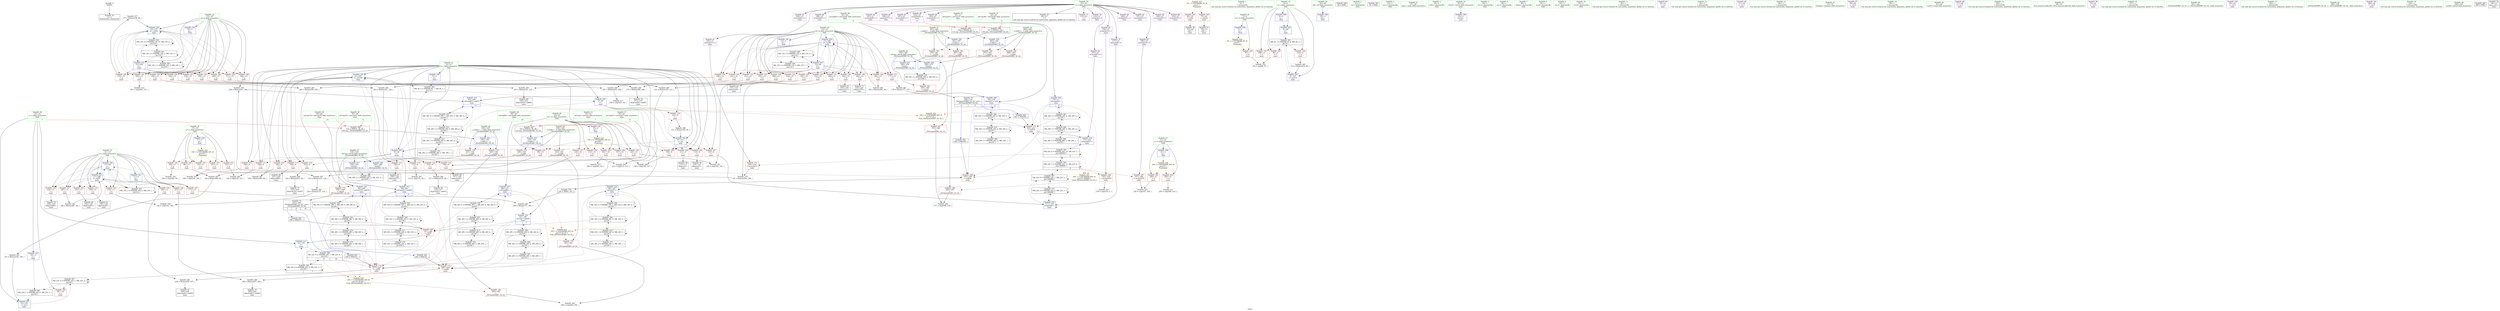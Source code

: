 digraph "SVFG" {
	label="SVFG";

	Node0x564abbada160 [shape=record,color=grey,label="{NodeID: 0\nNullPtr}"];
	Node0x564abbada160 -> Node0x564abbb132a0[style=solid];
	Node0x564abbb22500 [shape=record,color=grey,label="{NodeID: 277\n277 = Binary(276, 84, )\n}"];
	Node0x564abbb22500 -> Node0x564abbb1dc40[style=solid];
	Node0x564abbb15820 [shape=record,color=blue,label="{NodeID: 194\n17\<--5\nn\<--\nGlob }"];
	Node0x564abbb15820 -> Node0x564abbb54700[style=dashed];
	Node0x564abbb12aa0 [shape=record,color=red,label="{NodeID: 111\n126\<--9\n\<--i\nmain\n}"];
	Node0x564abbb12aa0 -> Node0x564abbb24f00[style=solid];
	Node0x564abbb10c50 [shape=record,color=green,label="{NodeID: 28\n23\<--24\nr\<--r_field_insensitive\nGlob |{|<s4>7}}"];
	Node0x564abbb10c50 -> Node0x564abbb19c80[style=solid];
	Node0x564abbb10c50 -> Node0x564abbb15b20[style=solid];
	Node0x564abbb10c50 -> Node0x564abbb15ec0[style=solid];
	Node0x564abbb10c50 -> Node0x564abbb1d5c0[style=solid];
	Node0x564abbb10c50:s4 -> Node0x564abbb75640[style=solid,color=red];
	Node0x564abbb24f00 [shape=record,color=grey,label="{NodeID: 305\n128 = cmp(126, 127, )\n}"];
	Node0x564abbb1deb0 [shape=record,color=blue,label="{NodeID: 222\n9\<--293\ni\<--inc100\nmain\n}"];
	Node0x564abbb1deb0 -> Node0x564abbb12aa0[style=dashed];
	Node0x564abbb1deb0 -> Node0x564abbb12b70[style=dashed];
	Node0x564abbb1deb0 -> Node0x564abbb12c40[style=dashed];
	Node0x564abbb1deb0 -> Node0x564abbb12d10[style=dashed];
	Node0x564abbb1deb0 -> Node0x564abbb12de0[style=dashed];
	Node0x564abbb1deb0 -> Node0x564abbb17650[style=dashed];
	Node0x564abbb1deb0 -> Node0x564abbb17720[style=dashed];
	Node0x564abbb1deb0 -> Node0x564abbb177f0[style=dashed];
	Node0x564abbb1deb0 -> Node0x564abbb178c0[style=dashed];
	Node0x564abbb1deb0 -> Node0x564abbb1deb0[style=dashed];
	Node0x564abbb1deb0 -> Node0x564abbb3f240[style=dashed];
	Node0x564abbb18900 [shape=record,color=red,label="{NodeID: 139\n268\<--13\n\<--k\nmain\n}"];
	Node0x564abbb18900 -> Node0x564abbb23580[style=solid];
	Node0x564abbb13570 [shape=record,color=black,label="{NodeID: 56\n72\<--69\ncall\<--\nmain\n}"];
	Node0x564abbb75c60 [shape=record,color=black,label="{NodeID: 499\n358 = PHI(56, 62, )\n1st arg _ZSt3maxIiERKT_S2_S2_ }"];
	Node0x564abbb75c60 -> Node0x564abbb1e460[style=solid];
	Node0x564abbb19fc0 [shape=record,color=red,label="{NodeID: 167\n167\<--166\n\<--arrayidx32\nmain\n}"];
	Node0x564abbb19fc0 -> Node0x564abbb24c00[style=solid];
	Node0x564abbb14c30 [shape=record,color=purple,label="{NodeID: 84\n163\<--27\narrayidx30\<--f\nmain\n}"];
	Node0x564abbafe040 [shape=record,color=green,label="{NodeID: 1\n5\<--1\n\<--dummyObj\nCan only get source location for instruction, argument, global var or function.}"];
	Node0x564abbb3ed40 [shape=record,color=black,label="{NodeID: 361\nMR_4V_3 = PHI(MR_4V_4, MR_4V_2, )\npts\{6 \}\n}"];
	Node0x564abbb3ed40 -> Node0x564abbb12350[style=dashed];
	Node0x564abbb3ed40 -> Node0x564abbb12420[style=dashed];
	Node0x564abbb3ed40 -> Node0x564abbb124f0[style=dashed];
	Node0x564abbb3ed40 -> Node0x564abbb1df80[style=dashed];
	Node0x564abbb22680 [shape=record,color=grey,label="{NodeID: 278\n249 = Binary(247, 248, )\n}"];
	Node0x564abbb22680 -> Node0x564abbb1d900[style=solid];
	Node0x564abbb15920 [shape=record,color=blue,label="{NodeID: 195\n19\<--5\nm\<--\nGlob }"];
	Node0x564abbb15920 -> Node0x564abbb547e0[style=dashed];
	Node0x564abbb12b70 [shape=record,color=red,label="{NodeID: 112\n146\<--9\n\<--i\nmain\n}"];
	Node0x564abbb12b70 -> Node0x564abbb138b0[style=solid];
	Node0x564abbb10d50 [shape=record,color=green,label="{NodeID: 29\n25\<--26\ninf\<--inf_field_insensitive\nGlob }"];
	Node0x564abbb10d50 -> Node0x564abbb15c20[style=solid];
	Node0x564abbb25080 [shape=record,color=grey,label="{NodeID: 306\n108 = cmp(106, 107, )\n}"];
	Node0x564abbb1df80 [shape=record,color=blue,label="{NodeID: 223\n4\<--315\nt\<--inc110\nmain\n}"];
	Node0x564abbb1df80 -> Node0x564abbb3ed40[style=dashed];
	Node0x564abbb189d0 [shape=record,color=red,label="{NodeID: 140\n282\<--13\n\<--k\nmain\n}"];
	Node0x564abbb189d0 -> Node0x564abbb22f80[style=solid];
	Node0x564abbb13640 [shape=record,color=black,label="{NodeID: 57\n78\<--75\ncall1\<--\nmain\n}"];
	Node0x564abbb76200 [shape=record,color=black,label="{NodeID: 500\n80 = PHI()\n}"];
	Node0x564abbb1a090 [shape=record,color=red,label="{NodeID: 168\n183\<--180\n\<--call38\nmain\n}"];
	Node0x564abbb1a090 -> Node0x564abbb17490[style=solid];
	Node0x564abbb14d00 [shape=record,color=purple,label="{NodeID: 85\n166\<--27\narrayidx32\<--f\nmain\n}"];
	Node0x564abbb14d00 -> Node0x564abbb19fc0[style=solid];
	Node0x564abbb01820 [shape=record,color=green,label="{NodeID: 2\n31\<--1\n.str\<--dummyObj\nGlob }"];
	Node0x564abbb3f240 [shape=record,color=black,label="{NodeID: 362\nMR_8V_2 = PHI(MR_8V_7, MR_8V_1, )\npts\{10 \}\n}"];
	Node0x564abbb3f240 -> Node0x564abbb15f90[style=dashed];
	Node0x564abbb22800 [shape=record,color=grey,label="{NodeID: 279\n247 = Binary(245, 246, )\n}"];
	Node0x564abbb22800 -> Node0x564abbb22680[style=solid];
	Node0x564abbb15a20 [shape=record,color=blue,label="{NodeID: 196\n21\<--5\ne\<--\nGlob }"];
	Node0x564abbb15a20 -> Node0x564abbb548c0[style=dashed];
	Node0x564abbb12c40 [shape=record,color=red,label="{NodeID: 113\n158\<--9\n\<--i\nmain\n}"];
	Node0x564abbb12c40 -> Node0x564abbb13b20[style=solid];
	Node0x564abbb10e50 [shape=record,color=green,label="{NodeID: 30\n27\<--30\nf\<--f_field_insensitive\nGlob }"];
	Node0x564abbb10e50 -> Node0x564abbb13470[style=solid];
	Node0x564abbb10e50 -> Node0x564abbb14680[style=solid];
	Node0x564abbb10e50 -> Node0x564abbb14750[style=solid];
	Node0x564abbb10e50 -> Node0x564abbb14820[style=solid];
	Node0x564abbb10e50 -> Node0x564abbb148f0[style=solid];
	Node0x564abbb10e50 -> Node0x564abbb149c0[style=solid];
	Node0x564abbb10e50 -> Node0x564abbb14a90[style=solid];
	Node0x564abbb10e50 -> Node0x564abbb14b60[style=solid];
	Node0x564abbb10e50 -> Node0x564abbb14c30[style=solid];
	Node0x564abbb10e50 -> Node0x564abbb14d00[style=solid];
	Node0x564abbb10e50 -> Node0x564abbb14dd0[style=solid];
	Node0x564abbb10e50 -> Node0x564abbb14ea0[style=solid];
	Node0x564abbb10e50 -> Node0x564abbb14f70[style=solid];
	Node0x564abbb10e50 -> Node0x564abbb15040[style=solid];
	Node0x564abbb10e50 -> Node0x564abbb15110[style=solid];
	Node0x564abbb10e50 -> Node0x564abbb151e0[style=solid];
	Node0x564abbb10e50 -> Node0x564abbb152b0[style=solid];
	Node0x564abbb10e50 -> Node0x564abbb15380[style=solid];
	Node0x564abbb10e50 -> Node0x564abbb15450[style=solid];
	Node0x564abbb25200 [shape=record,color=grey,label="{NodeID: 307\n173 = cmp(172, 84, )\n}"];
	Node0x564abbb1e050 [shape=record,color=blue,label="{NodeID: 224\n336\<--332\n__a.addr\<--__a\n_ZSt3minIiERKT_S2_S2_\n}"];
	Node0x564abbb1e050 -> Node0x564abbb1a640[style=dashed];
	Node0x564abbb1e050 -> Node0x564abbb1a710[style=dashed];
	Node0x564abbb18aa0 [shape=record,color=red,label="{NodeID: 141\n202\<--15\n\<--p\nmain\n}"];
	Node0x564abbb18aa0 -> Node0x564abbb25c80[style=solid];
	Node0x564abbb13710 [shape=record,color=black,label="{NodeID: 58\n112\<--111\nidxprom\<--\nmain\n}"];
	Node0x564abbb76300 [shape=record,color=black,label="{NodeID: 501\n91 = PHI()\n}"];
	Node0x564abbb1a160 [shape=record,color=red,label="{NodeID: 169\n191\<--188\n\<--call40\nmain\n}"];
	Node0x564abbb1a160 -> Node0x564abbb1d5c0[style=solid];
	Node0x564abbb14dd0 [shape=record,color=purple,label="{NodeID: 86\n219\<--27\narrayidx54\<--f\nmain\n}"];
	Node0x564abbb04a60 [shape=record,color=green,label="{NodeID: 3\n33\<--1\n.str.1\<--dummyObj\nGlob }"];
	Node0x564abbb3f740 [shape=record,color=black,label="{NodeID: 363\nMR_10V_2 = PHI(MR_10V_3, MR_10V_1, )\npts\{12 \}\n}"];
	Node0x564abbb3f740 -> Node0x564abbb162d0[style=dashed];
	Node0x564abbb3f740 -> Node0x564abbb3f740[style=dashed];
	Node0x564abbb22980 [shape=record,color=grey,label="{NodeID: 280\n178 = Binary(177, 137, )\n}"];
	Node0x564abbb22980 -> Node0x564abbb16540[style=solid];
	Node0x564abbb15b20 [shape=record,color=blue,label="{NodeID: 197\n23\<--5\nr\<--\nGlob }"];
	Node0x564abbb15b20 -> Node0x564abbb40640[style=dashed];
	Node0x564abbb12d10 [shape=record,color=red,label="{NodeID: 114\n172\<--9\n\<--i\nmain\n}"];
	Node0x564abbb12d10 -> Node0x564abbb25200[style=solid];
	Node0x564abbb10f50 [shape=record,color=green,label="{NodeID: 31\n47\<--48\nmain\<--main_field_insensitive\n}"];
	Node0x564abbb25380 [shape=record,color=grey,label="{NodeID: 308\n138 = cmp(132, 136, )\n}"];
	Node0x564abbb1e120 [shape=record,color=blue,label="{NodeID: 225\n338\<--333\n__b.addr\<--__b\n_ZSt3minIiERKT_S2_S2_\n}"];
	Node0x564abbb1e120 -> Node0x564abbb1a7e0[style=dashed];
	Node0x564abbb1e120 -> Node0x564abbb1a8b0[style=dashed];
	Node0x564abbb18b70 [shape=record,color=red,label="{NodeID: 142\n206\<--15\n\<--p\nmain\n}"];
	Node0x564abbb18b70 -> Node0x564abbb24780[style=solid];
	Node0x564abbb137e0 [shape=record,color=black,label="{NodeID: 59\n116\<--115\nidxprom7\<--\nmain\n}"];
	Node0x564abbb76400 [shape=record,color=black,label="{NodeID: 502\n180 = PHI(356, )\n}"];
	Node0x564abbb76400 -> Node0x564abbb1a090[style=solid];
	Node0x564abbb1a230 [shape=record,color=red,label="{NodeID: 170\n227\<--226\n\<--call58\nmain\n}"];
	Node0x564abbb1a230 -> Node0x564abbb22c80[style=solid];
	Node0x564abbb14ea0 [shape=record,color=purple,label="{NodeID: 87\n230\<--27\narrayidx61\<--f\nmain\n}"];
	Node0x564abbb0f410 [shape=record,color=green,label="{NodeID: 4\n35\<--1\nstdin\<--dummyObj\nGlob }"];
	Node0x564abbb3fc40 [shape=record,color=black,label="{NodeID: 364\nMR_12V_2 = PHI(MR_12V_3, MR_12V_1, )\npts\{14 \}\n}"];
	Node0x564abbb3fc40 -> Node0x564abbb3fc40[style=dashed];
	Node0x564abbb3fc40 -> Node0x564abbb1c1c0[style=dashed];
	Node0x564abbb22b00 [shape=record,color=grey,label="{NodeID: 281\n288 = Binary(287, 84, )\n}"];
	Node0x564abbb22b00 -> Node0x564abbb1dde0[style=solid];
	Node0x564abbb15c20 [shape=record,color=blue,label="{NodeID: 198\n25\<--5\ninf\<--\nGlob }"];
	Node0x564abbb12de0 [shape=record,color=red,label="{NodeID: 115\n194\<--9\n\<--i\nmain\n}"];
	Node0x564abbb12de0 -> Node0x564abbb25e00[style=solid];
	Node0x564abbb11050 [shape=record,color=green,label="{NodeID: 32\n50\<--51\nretval\<--retval_field_insensitive\nmain\n}"];
	Node0x564abbb11050 -> Node0x564abbb15d20[style=solid];
	Node0x564abbb25500 [shape=record,color=grey,label="{NodeID: 309\n371 = cmp(368, 370, )\n}"];
	Node0x564abbb1e1f0 [shape=record,color=blue,label="{NodeID: 226\n334\<--348\nretval\<--\n_ZSt3minIiERKT_S2_S2_\n}"];
	Node0x564abbb1e1f0 -> Node0x564abbb4e250[style=dashed];
	Node0x564abbb18c40 [shape=record,color=red,label="{NodeID: 143\n211\<--15\n\<--p\nmain\n}"];
	Node0x564abbb18c40 -> Node0x564abbb24180[style=solid];
	Node0x564abbb138b0 [shape=record,color=black,label="{NodeID: 60\n147\<--146\nidxprom20\<--\nmain\n}"];
	Node0x564abbb76720 [shape=record,color=black,label="{NodeID: 503\n188 = PHI(331, )\n}"];
	Node0x564abbb76720 -> Node0x564abbb1a160[style=solid];
	Node0x564abbb53a30 [shape=record,color=yellow,style=double,label="{NodeID: 420\n50V_1 = ENCHI(MR_50V_0)\npts\{24 59 65 \}\nFun[_ZSt3minIiERKT_S2_S2_]}"];
	Node0x564abbb53a30 -> Node0x564abbb1aa50[style=dashed];
	Node0x564abbb1a300 [shape=record,color=red,label="{NodeID: 171\n245\<--244\n\<--arrayidx71\nmain\n}"];
	Node0x564abbb1a300 -> Node0x564abbb22800[style=solid];
	Node0x564abbb14f70 [shape=record,color=purple,label="{NodeID: 88\n235\<--27\narrayidx64\<--f\nmain\n|{<s0>9}}"];
	Node0x564abbb14f70:s0 -> Node0x564abbb75b10[style=solid,color=red];
	Node0x564abbadab10 [shape=record,color=green,label="{NodeID: 5\n36\<--1\n.str.2\<--dummyObj\nGlob }"];
	Node0x564abbb40140 [shape=record,color=black,label="{NodeID: 365\nMR_14V_2 = PHI(MR_14V_3, MR_14V_1, )\npts\{16 \}\n}"];
	Node0x564abbb40140 -> Node0x564abbb40140[style=dashed];
	Node0x564abbb40140 -> Node0x564abbb1c6c0[style=dashed];
	Node0x564abbb22c80 [shape=record,color=grey,label="{NodeID: 282\n228 = Binary(220, 227, )\n}"];
	Node0x564abbb22c80 -> Node0x564abbb13e60[style=solid];
	Node0x564abbb15d20 [shape=record,color=blue,label="{NodeID: 199\n50\<--5\nretval\<--\nmain\n}"];
	Node0x564abbb17650 [shape=record,color=red,label="{NodeID: 116\n216\<--9\n\<--i\nmain\n}"];
	Node0x564abbb17650 -> Node0x564abbb23280[style=solid];
	Node0x564abbb11120 [shape=record,color=green,label="{NodeID: 33\n52\<--53\nref.tmp\<--ref.tmp_field_insensitive\nmain\n|{|<s1>7}}"];
	Node0x564abbb11120 -> Node0x564abbb1d4f0[style=solid];
	Node0x564abbb11120:s1 -> Node0x564abbb75950[style=solid,color=red];
	Node0x564abbb25680 [shape=record,color=grey,label="{NodeID: 310\n88 = cmp(86, 87, )\n}"];
	Node0x564abbb1e2c0 [shape=record,color=blue,label="{NodeID: 227\n334\<--351\nretval\<--\n_ZSt3minIiERKT_S2_S2_\n}"];
	Node0x564abbb1e2c0 -> Node0x564abbb4e250[style=dashed];
	Node0x564abbb18d10 [shape=record,color=red,label="{NodeID: 144\n222\<--15\n\<--p\nmain\n}"];
	Node0x564abbb18d10 -> Node0x564abbb23b80[style=solid];
	Node0x564abbb13980 [shape=record,color=black,label="{NodeID: 61\n150\<--149\nidxprom22\<--\nmain\n}"];
	Node0x564abbb53b10 [shape=record,color=yellow,style=double,label="{NodeID: 421\n52V_1 = ENCHI(MR_52V_0)\npts\{53 61 67 \}\nFun[_ZSt3minIiERKT_S2_S2_]}"];
	Node0x564abbb53b10 -> Node0x564abbb1a980[style=dashed];
	Node0x564abbb1a3d0 [shape=record,color=red,label="{NodeID: 172\n252\<--251\n\<--call74\nmain\n}"];
	Node0x564abbb1a3d0 -> Node0x564abbb1db70[style=solid];
	Node0x564abbb15040 [shape=record,color=purple,label="{NodeID: 89\n238\<--27\narrayidx67\<--f\nmain\n}"];
	Node0x564abbadbe80 [shape=record,color=green,label="{NodeID: 6\n38\<--1\n.str.3\<--dummyObj\nGlob }"];
	Node0x564abbb40640 [shape=record,color=black,label="{NodeID: 366\nMR_22V_2 = PHI(MR_22V_4, MR_22V_1, )\npts\{24 \}\n}"];
	Node0x564abbb40640 -> Node0x564abbb15ec0[style=dashed];
	Node0x564abbb22e00 [shape=record,color=grey,label="{NodeID: 283\n186 = Binary(171, 185, )\n}"];
	Node0x564abbb22e00 -> Node0x564abbb1d4f0[style=solid];
	Node0x564abbb15df0 [shape=record,color=blue,label="{NodeID: 200\n4\<--84\nt\<--\nmain\n}"];
	Node0x564abbb15df0 -> Node0x564abbb3ed40[style=dashed];
	Node0x564abbb17720 [shape=record,color=red,label="{NodeID: 117\n236\<--9\n\<--i\nmain\n}"];
	Node0x564abbb17720 -> Node0x564abbb14000[style=solid];
	Node0x564abbb111f0 [shape=record,color=green,label="{NodeID: 34\n54\<--55\nref.tmp36\<--ref.tmp36_field_insensitive\nmain\n|{|<s1>6}}"];
	Node0x564abbb111f0 -> Node0x564abbb16470[style=solid];
	Node0x564abbb111f0:s1 -> Node0x564abbb75b10[style=solid,color=red];
	Node0x564abbb25800 [shape=record,color=grey,label="{NodeID: 311\n309 = cmp(308, 310, )\n}"];
	Node0x564abbb1e390 [shape=record,color=blue,label="{NodeID: 228\n361\<--357\n__a.addr\<--__a\n_ZSt3maxIiERKT_S2_S2_\n}"];
	Node0x564abbb1e390 -> Node0x564abbb1abf0[style=dashed];
	Node0x564abbb1e390 -> Node0x564abbb1acc0[style=dashed];
	Node0x564abbb18de0 [shape=record,color=red,label="{NodeID: 145\n232\<--15\n\<--p\nmain\n}"];
	Node0x564abbb18de0 -> Node0x564abbb23100[style=solid];
	Node0x564abbb13a50 [shape=record,color=black,label="{NodeID: 62\n153\<--152\nidxprom24\<--\nmain\n}"];
	Node0x564abbb1a4a0 [shape=record,color=red,label="{NodeID: 173\n264\<--263\n\<--call81\nmain\n}"];
	Node0x564abbb1a4a0 -> Node0x564abbb23880[style=solid];
	Node0x564abbb15110 [shape=record,color=purple,label="{NodeID: 90\n241\<--27\narrayidx69\<--f\nmain\n}"];
	Node0x564abbadb3c0 [shape=record,color=green,label="{NodeID: 7\n40\<--1\nstdout\<--dummyObj\nGlob }"];
	Node0x564abbb40b40 [shape=record,color=black,label="{NodeID: 367\nMR_26V_2 = PHI(MR_26V_3, MR_26V_1, )\npts\{53 \}\n}"];
	Node0x564abbb40b40 -> Node0x564abbb50050[style=dashed];
	Node0x564abbb22f80 [shape=record,color=grey,label="{NodeID: 284\n283 = Binary(282, 84, )\n}"];
	Node0x564abbb22f80 -> Node0x564abbb1dd10[style=solid];
	Node0x564abbb15ec0 [shape=record,color=blue,label="{NodeID: 201\n23\<--101\nr\<--mul\nmain\n}"];
	Node0x564abbb15ec0 -> Node0x564abbb4fb50[style=dashed];
	Node0x564abbb177f0 [shape=record,color=red,label="{NodeID: 118\n253\<--9\n\<--i\nmain\n}"];
	Node0x564abbb177f0 -> Node0x564abbb24480[style=solid];
	Node0x564abbb112c0 [shape=record,color=green,label="{NodeID: 35\n56\<--57\nref.tmp37\<--ref.tmp37_field_insensitive\nmain\n|{|<s1>6}}"];
	Node0x564abbb112c0 -> Node0x564abbb16540[style=solid];
	Node0x564abbb112c0:s1 -> Node0x564abbb75c60[style=solid,color=red];
	Node0x564abbb25980 [shape=record,color=grey,label="{NodeID: 312\n156 = cmp(155, 5, )\n}"];
	Node0x564abbb1e460 [shape=record,color=blue,label="{NodeID: 229\n363\<--358\n__b.addr\<--__b\n_ZSt3maxIiERKT_S2_S2_\n}"];
	Node0x564abbb1e460 -> Node0x564abbb1ad90[style=dashed];
	Node0x564abbb1e460 -> Node0x564abbb1ae60[style=dashed];
	Node0x564abbb18eb0 [shape=record,color=red,label="{NodeID: 146\n248\<--15\n\<--p\nmain\n}"];
	Node0x564abbb18eb0 -> Node0x564abbb22680[style=solid];
	Node0x564abbb13b20 [shape=record,color=black,label="{NodeID: 63\n159\<--158\nidxprom27\<--\nmain\n}"];
	Node0x564abbb53d00 [shape=record,color=yellow,style=double,label="{NodeID: 423\n60V_1 = ENCHI(MR_60V_0)\npts\{55 300000 \}\nFun[_ZSt3maxIiERKT_S2_S2_]}"];
	Node0x564abbb53d00 -> Node0x564abbb1af30[style=dashed];
	Node0x564abbb1a570 [shape=record,color=red,label="{NodeID: 174\n354\<--334\n\<--retval\n_ZSt3minIiERKT_S2_S2_\n}"];
	Node0x564abbb1a570 -> Node0x564abbb144e0[style=solid];
	Node0x564abbb151e0 [shape=record,color=purple,label="{NodeID: 91\n244\<--27\narrayidx71\<--f\nmain\n}"];
	Node0x564abbb151e0 -> Node0x564abbb1a300[style=solid];
	Node0x564abbadb480 [shape=record,color=green,label="{NodeID: 8\n41\<--1\n.str.4\<--dummyObj\nGlob }"];
	Node0x564abbb41040 [shape=record,color=black,label="{NodeID: 368\nMR_28V_2 = PHI(MR_28V_3, MR_28V_1, )\npts\{55 \}\n}"];
	Node0x564abbb41040 -> Node0x564abbb50550[style=dashed];
	Node0x564abbb23100 [shape=record,color=grey,label="{NodeID: 285\n233 = Binary(231, 232, )\n}"];
	Node0x564abbb23100 -> Node0x564abbb13f30[style=solid];
	Node0x564abbb15f90 [shape=record,color=blue,label="{NodeID: 202\n9\<--84\ni\<--\nmain\n}"];
	Node0x564abbb15f90 -> Node0x564abbb12690[style=dashed];
	Node0x564abbb15f90 -> Node0x564abbb12760[style=dashed];
	Node0x564abbb15f90 -> Node0x564abbb12830[style=dashed];
	Node0x564abbb15f90 -> Node0x564abbb12900[style=dashed];
	Node0x564abbb15f90 -> Node0x564abbb129d0[style=dashed];
	Node0x564abbb15f90 -> Node0x564abbb16130[style=dashed];
	Node0x564abbb15f90 -> Node0x564abbb16200[style=dashed];
	Node0x564abbb178c0 [shape=record,color=red,label="{NodeID: 119\n292\<--9\n\<--i\nmain\n}"];
	Node0x564abbb178c0 -> Node0x564abbb24300[style=solid];
	Node0x564abbb11390 [shape=record,color=green,label="{NodeID: 36\n58\<--59\nref.tmp55\<--ref.tmp55_field_insensitive\nmain\n|{|<s1>8}}"];
	Node0x564abbb11390 -> Node0x564abbb1d760[style=solid];
	Node0x564abbb11390:s1 -> Node0x564abbb75640[style=solid,color=red];
	Node0x564abbb25b00 [shape=record,color=grey,label="{NodeID: 313\n306 = cmp(305, 84, )\n}"];
	Node0x564abbb1e530 [shape=record,color=blue,label="{NodeID: 230\n359\<--373\nretval\<--\n_ZSt3maxIiERKT_S2_S2_\n}"];
	Node0x564abbb1e530 -> Node0x564abbb34940[style=dashed];
	Node0x564abbb18f80 [shape=record,color=red,label="{NodeID: 147\n259\<--15\n\<--p\nmain\n}"];
	Node0x564abbb18f80 -> Node0x564abbb24600[style=solid];
	Node0x564abbb13bf0 [shape=record,color=black,label="{NodeID: 64\n162\<--161\nidxprom29\<--\nmain\n}"];
	Node0x564abbb53e10 [shape=record,color=yellow,style=double,label="{NodeID: 424\n62V_1 = ENCHI(MR_62V_0)\npts\{57 63 \}\nFun[_ZSt3maxIiERKT_S2_S2_]}"];
	Node0x564abbb53e10 -> Node0x564abbb1b000[style=dashed];
	Node0x564abbb1a640 [shape=record,color=red,label="{NodeID: 175\n344\<--336\n\<--__a.addr\n_ZSt3minIiERKT_S2_S2_\n}"];
	Node0x564abbb1a640 -> Node0x564abbb1aa50[style=solid];
	Node0x564abbb152b0 [shape=record,color=purple,label="{NodeID: 92\n256\<--27\narrayidx77\<--f\nmain\n}"];
	Node0x564abbadb540 [shape=record,color=green,label="{NodeID: 9\n43\<--1\n.str.5\<--dummyObj\nGlob }"];
	Node0x564abbb41540 [shape=record,color=black,label="{NodeID: 369\nMR_30V_2 = PHI(MR_30V_3, MR_30V_1, )\npts\{57 \}\n}"];
	Node0x564abbb41540 -> Node0x564abbb50a50[style=dashed];
	Node0x564abbb23280 [shape=record,color=grey,label="{NodeID: 286\n217 = Binary(216, 84, )\n}"];
	Node0x564abbb23280 -> Node0x564abbb13d90[style=solid];
	Node0x564abbb16060 [shape=record,color=blue,label="{NodeID: 203\n117\<--110\narrayidx8\<--\nmain\n}"];
	Node0x564abbb16060 -> Node0x564abbb16060[style=dashed];
	Node0x564abbb16060 -> Node0x564abbb43340[style=dashed];
	Node0x564abbb16060 -> Node0x564abbb4c950[style=dashed];
	Node0x564abbb17990 [shape=record,color=red,label="{NodeID: 120\n132\<--11\n\<--j\nmain\n}"];
	Node0x564abbb17990 -> Node0x564abbb25380[style=solid];
	Node0x564abbb11460 [shape=record,color=green,label="{NodeID: 37\n60\<--61\nref.tmp57\<--ref.tmp57_field_insensitive\nmain\n|{|<s1>8}}"];
	Node0x564abbb11460 -> Node0x564abbb1d830[style=solid];
	Node0x564abbb11460:s1 -> Node0x564abbb75950[style=solid,color=red];
	Node0x564abbb4c950 [shape=record,color=black,label="{NodeID: 397\nMR_42V_6 = PHI(MR_42V_7, MR_42V_5, )\npts\{300000 \}\n}"];
	Node0x564abbb4c950 -> Node0x564abbb3ca40[style=dashed];
	Node0x564abbb4c950 -> Node0x564abbb43340[style=dashed];
	Node0x564abbb4c950 -> Node0x564abbb4c950[style=dashed];
	Node0x564abbb25c80 [shape=record,color=grey,label="{NodeID: 314\n203 = cmp(202, 137, )\n}"];
	Node0x564abbb1e600 [shape=record,color=blue,label="{NodeID: 231\n359\<--376\nretval\<--\n_ZSt3maxIiERKT_S2_S2_\n}"];
	Node0x564abbb1e600 -> Node0x564abbb34940[style=dashed];
	Node0x564abbb19050 [shape=record,color=red,label="{NodeID: 148\n269\<--15\n\<--p\nmain\n}"];
	Node0x564abbb19050 -> Node0x564abbb23580[style=solid];
	Node0x564abbb13cc0 [shape=record,color=black,label="{NodeID: 65\n165\<--164\nidxprom31\<--\nmain\n}"];
	Node0x564abbb1a710 [shape=record,color=red,label="{NodeID: 176\n351\<--336\n\<--__a.addr\n_ZSt3minIiERKT_S2_S2_\n}"];
	Node0x564abbb1a710 -> Node0x564abbb1e2c0[style=solid];
	Node0x564abbb15380 [shape=record,color=purple,label="{NodeID: 93\n267\<--27\narrayidx84\<--f\nmain\n}"];
	Node0x564abbadb600 [shape=record,color=green,label="{NodeID: 10\n45\<--1\n.str.6\<--dummyObj\nGlob }"];
	Node0x564abbb41a40 [shape=record,color=black,label="{NodeID: 370\nMR_32V_2 = PHI(MR_32V_3, MR_32V_1, )\npts\{59 \}\n}"];
	Node0x564abbb41a40 -> Node0x564abbb50f50[style=dashed];
	Node0x564abbb23400 [shape=record,color=grey,label="{NodeID: 287\n135 = Binary(133, 134, )\n}"];
	Node0x564abbb23400 -> Node0x564abbb23e80[style=solid];
	Node0x564abbb16130 [shape=record,color=blue,label="{NodeID: 204\n9\<--121\ni\<--inc\nmain\n}"];
	Node0x564abbb16130 -> Node0x564abbb12690[style=dashed];
	Node0x564abbb16130 -> Node0x564abbb12760[style=dashed];
	Node0x564abbb16130 -> Node0x564abbb12830[style=dashed];
	Node0x564abbb16130 -> Node0x564abbb12900[style=dashed];
	Node0x564abbb16130 -> Node0x564abbb129d0[style=dashed];
	Node0x564abbb16130 -> Node0x564abbb16130[style=dashed];
	Node0x564abbb16130 -> Node0x564abbb16200[style=dashed];
	Node0x564abbb17a60 [shape=record,color=red,label="{NodeID: 121\n149\<--11\n\<--j\nmain\n}"];
	Node0x564abbb17a60 -> Node0x564abbb13980[style=solid];
	Node0x564abbb11530 [shape=record,color=green,label="{NodeID: 38\n62\<--63\nref.tmp65\<--ref.tmp65_field_insensitive\nmain\n|{|<s1>9}}"];
	Node0x564abbb11530 -> Node0x564abbb1d900[style=solid];
	Node0x564abbb11530:s1 -> Node0x564abbb75c60[style=solid,color=red];
	Node0x564abbb4ce50 [shape=record,color=black,label="{NodeID: 398\nMR_22V_8 = PHI(MR_22V_7, MR_22V_6, )\npts\{24 \}\n|{|<s3>8|<s4>10}}"];
	Node0x564abbb4ce50 -> Node0x564abbb1a230[style=dashed];
	Node0x564abbb4ce50 -> Node0x564abbb1a4a0[style=dashed];
	Node0x564abbb4ce50 -> Node0x564abbb39d40[style=dashed];
	Node0x564abbb4ce50:s3 -> Node0x564abbb53a30[style=dashed,color=red];
	Node0x564abbb4ce50:s4 -> Node0x564abbb53a30[style=dashed,color=red];
	Node0x564abbb25e00 [shape=record,color=grey,label="{NodeID: 315\n196 = cmp(194, 195, )\n}"];
	Node0x564abbb19120 [shape=record,color=red,label="{NodeID: 149\n276\<--15\n\<--p\nmain\n}"];
	Node0x564abbb19120 -> Node0x564abbb22500[style=solid];
	Node0x564abbb13d90 [shape=record,color=black,label="{NodeID: 66\n218\<--217\nidxprom53\<--add52\nmain\n}"];
	Node0x564abbb1a7e0 [shape=record,color=red,label="{NodeID: 177\n342\<--338\n\<--__b.addr\n_ZSt3minIiERKT_S2_S2_\n}"];
	Node0x564abbb1a7e0 -> Node0x564abbb1a980[style=solid];
	Node0x564abbb15450 [shape=record,color=purple,label="{NodeID: 94\n272\<--27\narrayidx87\<--f\nmain\n}"];
	Node0x564abbb15450 -> Node0x564abbb1db70[style=solid];
	Node0x564abbadc030 [shape=record,color=green,label="{NodeID: 11\n84\<--1\n\<--dummyObj\nCan only get source location for instruction, argument, global var or function.}"];
	Node0x564abbb41f40 [shape=record,color=black,label="{NodeID: 371\nMR_34V_2 = PHI(MR_34V_3, MR_34V_1, )\npts\{61 \}\n}"];
	Node0x564abbb41f40 -> Node0x564abbb51450[style=dashed];
	Node0x564abbb23580 [shape=record,color=grey,label="{NodeID: 288\n270 = Binary(268, 269, )\n}"];
	Node0x564abbb23580 -> Node0x564abbb14410[style=solid];
	Node0x564abbb16200 [shape=record,color=blue,label="{NodeID: 205\n9\<--84\ni\<--\nmain\n}"];
	Node0x564abbb16200 -> Node0x564abbb12aa0[style=dashed];
	Node0x564abbb16200 -> Node0x564abbb12b70[style=dashed];
	Node0x564abbb16200 -> Node0x564abbb12c40[style=dashed];
	Node0x564abbb16200 -> Node0x564abbb12d10[style=dashed];
	Node0x564abbb16200 -> Node0x564abbb12de0[style=dashed];
	Node0x564abbb16200 -> Node0x564abbb17650[style=dashed];
	Node0x564abbb16200 -> Node0x564abbb17720[style=dashed];
	Node0x564abbb16200 -> Node0x564abbb177f0[style=dashed];
	Node0x564abbb16200 -> Node0x564abbb178c0[style=dashed];
	Node0x564abbb16200 -> Node0x564abbb1deb0[style=dashed];
	Node0x564abbb16200 -> Node0x564abbb3f240[style=dashed];
	Node0x564abbb17b30 [shape=record,color=red,label="{NodeID: 122\n161\<--11\n\<--j\nmain\n}"];
	Node0x564abbb17b30 -> Node0x564abbb13bf0[style=solid];
	Node0x564abbb11600 [shape=record,color=green,label="{NodeID: 39\n64\<--65\nref.tmp78\<--ref.tmp78_field_insensitive\nmain\n|{|<s1>10}}"];
	Node0x564abbb11600 -> Node0x564abbb1d9d0[style=solid];
	Node0x564abbb11600:s1 -> Node0x564abbb75640[style=solid,color=red];
	Node0x564abbb25f80 [shape=record,color=grey,label="{NodeID: 316\n303 = cmp(302, 84, )\n}"];
	Node0x564abbb191f0 [shape=record,color=red,label="{NodeID: 150\n98\<--17\n\<--n\nmain\n}"];
	Node0x564abbb191f0 -> Node0x564abbb23d00[style=solid];
	Node0x564abbb13e60 [shape=record,color=black,label="{NodeID: 67\n229\<--228\nidxprom60\<--add59\nmain\n}"];
	Node0x564abbb540b0 [shape=record,color=yellow,style=double,label="{NodeID: 427\n2V_1 = ENCHI(MR_2V_0)\npts\{1 \}\nFun[main]}"];
	Node0x564abbb540b0 -> Node0x564abbb19d50[style=dashed];
	Node0x564abbb540b0 -> Node0x564abbb19e20[style=dashed];
	Node0x564abbb1a8b0 [shape=record,color=red,label="{NodeID: 178\n348\<--338\n\<--__b.addr\n_ZSt3minIiERKT_S2_S2_\n}"];
	Node0x564abbb1a8b0 -> Node0x564abbb1e1f0[style=solid];
	Node0x564abbb15520 [shape=record,color=purple,label="{NodeID: 95\n70\<--31\n\<--.str\nmain\n}"];
	Node0x564abbadc130 [shape=record,color=green,label="{NodeID: 12\n93\<--1\n\<--dummyObj\nCan only get source location for instruction, argument, global var or function.}"];
	Node0x564abbb42440 [shape=record,color=black,label="{NodeID: 372\nMR_36V_2 = PHI(MR_36V_3, MR_36V_1, )\npts\{63 \}\n}"];
	Node0x564abbb42440 -> Node0x564abbb51950[style=dashed];
	Node0x564abbb23700 [shape=record,color=grey,label="{NodeID: 289\n121 = Binary(120, 84, )\n}"];
	Node0x564abbb23700 -> Node0x564abbb16130[style=solid];
	Node0x564abbb162d0 [shape=record,color=blue,label="{NodeID: 206\n11\<--84\nj\<--\nmain\n}"];
	Node0x564abbb162d0 -> Node0x564abbb17990[style=dashed];
	Node0x564abbb162d0 -> Node0x564abbb17a60[style=dashed];
	Node0x564abbb162d0 -> Node0x564abbb17b30[style=dashed];
	Node0x564abbb162d0 -> Node0x564abbb17c00[style=dashed];
	Node0x564abbb162d0 -> Node0x564abbb17cd0[style=dashed];
	Node0x564abbb162d0 -> Node0x564abbb17da0[style=dashed];
	Node0x564abbb162d0 -> Node0x564abbb17e70[style=dashed];
	Node0x564abbb162d0 -> Node0x564abbb17f40[style=dashed];
	Node0x564abbb162d0 -> Node0x564abbb162d0[style=dashed];
	Node0x564abbb162d0 -> Node0x564abbb1dde0[style=dashed];
	Node0x564abbb162d0 -> Node0x564abbb3f740[style=dashed];
	Node0x564abbb17c00 [shape=record,color=red,label="{NodeID: 123\n171\<--11\n\<--j\nmain\n}"];
	Node0x564abbb17c00 -> Node0x564abbb22e00[style=solid];
	Node0x564abbb116d0 [shape=record,color=green,label="{NodeID: 40\n66\<--67\nref.tmp80\<--ref.tmp80_field_insensitive\nmain\n|{|<s1>10}}"];
	Node0x564abbb116d0 -> Node0x564abbb1daa0[style=solid];
	Node0x564abbb116d0:s1 -> Node0x564abbb75950[style=solid,color=red];
	Node0x564abbb26100 [shape=record,color=grey,label="{NodeID: 317\n208 = cmp(207, 84, )\n}"];
	Node0x564abbb192c0 [shape=record,color=red,label="{NodeID: 151\n127\<--17\n\<--n\nmain\n}"];
	Node0x564abbb192c0 -> Node0x564abbb24f00[style=solid];
	Node0x564abbb13f30 [shape=record,color=black,label="{NodeID: 68\n234\<--233\nidxprom63\<--add62\nmain\n}"];
	Node0x564abbb39d40 [shape=record,color=black,label="{NodeID: 345\nMR_22V_6 = PHI(MR_22V_9, MR_22V_5, )\npts\{24 \}\n|{|<s5>7}}"];
	Node0x564abbb39d40 -> Node0x564abbb1a160[style=dashed];
	Node0x564abbb39d40 -> Node0x564abbb1d5c0[style=dashed];
	Node0x564abbb39d40 -> Node0x564abbb39d40[style=dashed];
	Node0x564abbb39d40 -> Node0x564abbb4ce50[style=dashed];
	Node0x564abbb39d40 -> Node0x564abbb4fb50[style=dashed];
	Node0x564abbb39d40:s5 -> Node0x564abbb53a30[style=dashed,color=red];
	Node0x564abbb1a980 [shape=record,color=red,label="{NodeID: 179\n343\<--342\n\<--\n_ZSt3minIiERKT_S2_S2_\n}"];
	Node0x564abbb1a980 -> Node0x564abbb24a80[style=solid];
	Node0x564abbb11e70 [shape=record,color=purple,label="{NodeID: 96\n71\<--33\n\<--.str.1\nmain\n}"];
	Node0x564abbadc230 [shape=record,color=green,label="{NodeID: 13\n94\<--1\n\<--dummyObj\nCan only get source location for instruction, argument, global var or function.}"];
	Node0x564abbb42940 [shape=record,color=black,label="{NodeID: 373\nMR_38V_2 = PHI(MR_38V_3, MR_38V_1, )\npts\{65 \}\n}"];
	Node0x564abbb42940 -> Node0x564abbb51e50[style=dashed];
	Node0x564abbb23880 [shape=record,color=grey,label="{NodeID: 290\n265 = Binary(257, 264, )\n}"];
	Node0x564abbb23880 -> Node0x564abbb14340[style=solid];
	Node0x564abbb163a0 [shape=record,color=blue,label="{NodeID: 207\n13\<--84\nk\<--\nmain\n}"];
	Node0x564abbb163a0 -> Node0x564abbb18010[style=dashed];
	Node0x564abbb163a0 -> Node0x564abbb180e0[style=dashed];
	Node0x564abbb163a0 -> Node0x564abbb181b0[style=dashed];
	Node0x564abbb163a0 -> Node0x564abbb18280[style=dashed];
	Node0x564abbb163a0 -> Node0x564abbb18350[style=dashed];
	Node0x564abbb163a0 -> Node0x564abbb18420[style=dashed];
	Node0x564abbb163a0 -> Node0x564abbb184f0[style=dashed];
	Node0x564abbb163a0 -> Node0x564abbb185c0[style=dashed];
	Node0x564abbb163a0 -> Node0x564abbb18690[style=dashed];
	Node0x564abbb163a0 -> Node0x564abbb18760[style=dashed];
	Node0x564abbb163a0 -> Node0x564abbb18830[style=dashed];
	Node0x564abbb163a0 -> Node0x564abbb18900[style=dashed];
	Node0x564abbb163a0 -> Node0x564abbb189d0[style=dashed];
	Node0x564abbb163a0 -> Node0x564abbb1dd10[style=dashed];
	Node0x564abbb163a0 -> Node0x564abbb1c1c0[style=dashed];
	Node0x564abbb17cd0 [shape=record,color=red,label="{NodeID: 124\n220\<--11\n\<--j\nmain\n}"];
	Node0x564abbb17cd0 -> Node0x564abbb22c80[style=solid];
	Node0x564abbb117a0 [shape=record,color=green,label="{NodeID: 41\n73\<--74\nfreopen\<--freopen_field_insensitive\n}"];
	Node0x564abbb19390 [shape=record,color=red,label="{NodeID: 152\n133\<--17\n\<--n\nmain\n}"];
	Node0x564abbb19390 -> Node0x564abbb23400[style=solid];
	Node0x564abbb14000 [shape=record,color=black,label="{NodeID: 69\n237\<--236\nidxprom66\<--\nmain\n}"];
	Node0x564abbb542a0 [shape=record,color=yellow,style=double,label="{NodeID: 429\n6V_1 = ENCHI(MR_6V_0)\npts\{8 \}\nFun[main]}"];
	Node0x564abbb542a0 -> Node0x564abbb125c0[style=dashed];
	Node0x564abbb3a240 [shape=record,color=black,label="{NodeID: 346\nMR_26V_5 = PHI(MR_26V_8, MR_26V_4, )\npts\{53 \}\n}"];
	Node0x564abbb3a240 -> Node0x564abbb1a230[style=dashed];
	Node0x564abbb3a240 -> Node0x564abbb1a4a0[style=dashed];
	Node0x564abbb3a240 -> Node0x564abbb1d4f0[style=dashed];
	Node0x564abbb3a240 -> Node0x564abbb3a240[style=dashed];
	Node0x564abbb3a240 -> Node0x564abbb50050[style=dashed];
	Node0x564abbb1aa50 [shape=record,color=red,label="{NodeID: 180\n345\<--344\n\<--\n_ZSt3minIiERKT_S2_S2_\n}"];
	Node0x564abbb1aa50 -> Node0x564abbb24a80[style=solid];
	Node0x564abbb11f40 [shape=record,color=purple,label="{NodeID: 97\n76\<--36\n\<--.str.2\nmain\n}"];
	Node0x564abbb0fe90 [shape=record,color=green,label="{NodeID: 14\n95\<--1\n\<--dummyObj\nCan only get source location for instruction, argument, global var or function.}"];
	Node0x564abbb42e40 [shape=record,color=black,label="{NodeID: 374\nMR_40V_2 = PHI(MR_40V_3, MR_40V_1, )\npts\{67 \}\n}"];
	Node0x564abbb42e40 -> Node0x564abbb52350[style=dashed];
	Node0x564abbb23a00 [shape=record,color=grey,label="{NodeID: 291\n101 = Binary(102, 100, )\n}"];
	Node0x564abbb23a00 -> Node0x564abbb15ec0[style=solid];
	Node0x564abbb16470 [shape=record,color=blue,label="{NodeID: 208\n54\<--5\nref.tmp36\<--\nmain\n|{|<s3>6}}"];
	Node0x564abbb16470 -> Node0x564abbb1a090[style=dashed];
	Node0x564abbb16470 -> Node0x564abbb1a3d0[style=dashed];
	Node0x564abbb16470 -> Node0x564abbb3a740[style=dashed];
	Node0x564abbb16470:s3 -> Node0x564abbb53d00[style=dashed,color=red];
	Node0x564abbb17da0 [shape=record,color=red,label="{NodeID: 125\n239\<--11\n\<--j\nmain\n}"];
	Node0x564abbb17da0 -> Node0x564abbb140d0[style=solid];
	Node0x564abbb118a0 [shape=record,color=green,label="{NodeID: 42\n81\<--82\nscanf\<--scanf_field_insensitive\n}"];
	Node0x564abbb4e250 [shape=record,color=black,label="{NodeID: 402\nMR_44V_3 = PHI(MR_44V_4, MR_44V_2, )\npts\{335 \}\n}"];
	Node0x564abbb4e250 -> Node0x564abbb1a570[style=dashed];
	Node0x564abbb19460 [shape=record,color=red,label="{NodeID: 153\n195\<--17\n\<--n\nmain\n}"];
	Node0x564abbb19460 -> Node0x564abbb25e00[style=solid];
	Node0x564abbb140d0 [shape=record,color=black,label="{NodeID: 70\n240\<--239\nidxprom68\<--\nmain\n}"];
	Node0x564abbb3a740 [shape=record,color=black,label="{NodeID: 347\nMR_28V_5 = PHI(MR_28V_9, MR_28V_4, )\npts\{55 \}\n}"];
	Node0x564abbb3a740 -> Node0x564abbb1a3d0[style=dashed];
	Node0x564abbb3a740 -> Node0x564abbb16470[style=dashed];
	Node0x564abbb3a740 -> Node0x564abbb3a740[style=dashed];
	Node0x564abbb3a740 -> Node0x564abbb50550[style=dashed];
	Node0x564abbb1ab20 [shape=record,color=red,label="{NodeID: 181\n379\<--359\n\<--retval\n_ZSt3maxIiERKT_S2_S2_\n}"];
	Node0x564abbb1ab20 -> Node0x564abbb145b0[style=solid];
	Node0x564abbb12010 [shape=record,color=purple,label="{NodeID: 98\n77\<--38\n\<--.str.3\nmain\n}"];
	Node0x564abbb0ff50 [shape=record,color=green,label="{NodeID: 15\n102\<--1\n\<--dummyObj\nCan only get source location for instruction, argument, global var or function.}"];
	Node0x564abbb43340 [shape=record,color=black,label="{NodeID: 375\nMR_42V_2 = PHI(MR_42V_5, MR_42V_1, )\npts\{300000 \}\n}"];
	Node0x564abbb43340 -> Node0x564abbb16060[style=dashed];
	Node0x564abbb43340 -> Node0x564abbb43340[style=dashed];
	Node0x564abbb43340 -> Node0x564abbb4c950[style=dashed];
	Node0x564abbb23b80 [shape=record,color=grey,label="{NodeID: 292\n223 = Binary(221, 222, )\n}"];
	Node0x564abbb23b80 -> Node0x564abbb1d760[style=solid];
	Node0x564abbb16540 [shape=record,color=blue,label="{NodeID: 209\n56\<--178\nref.tmp37\<--sub\nmain\n|{|<s3>6}}"];
	Node0x564abbb16540 -> Node0x564abbb1a090[style=dashed];
	Node0x564abbb16540 -> Node0x564abbb1a3d0[style=dashed];
	Node0x564abbb16540 -> Node0x564abbb3ac40[style=dashed];
	Node0x564abbb16540:s3 -> Node0x564abbb53e10[style=dashed,color=red];
	Node0x564abbb17e70 [shape=record,color=red,label="{NodeID: 126\n257\<--11\n\<--j\nmain\n}"];
	Node0x564abbb17e70 -> Node0x564abbb23880[style=solid];
	Node0x564abbb119a0 [shape=record,color=green,label="{NodeID: 43\n96\<--97\nllvm.memset.p0i8.i64\<--llvm.memset.p0i8.i64_field_insensitive\n}"];
	Node0x564abbb19530 [shape=record,color=red,label="{NodeID: 154\n302\<--17\n\<--n\nmain\n}"];
	Node0x564abbb19530 -> Node0x564abbb25f80[style=solid];
	Node0x564abbb141a0 [shape=record,color=black,label="{NodeID: 71\n243\<--242\nidxprom70\<--\nmain\n}"];
	Node0x564abbb3ac40 [shape=record,color=black,label="{NodeID: 348\nMR_30V_5 = PHI(MR_30V_9, MR_30V_4, )\npts\{57 \}\n}"];
	Node0x564abbb3ac40 -> Node0x564abbb1a3d0[style=dashed];
	Node0x564abbb3ac40 -> Node0x564abbb16540[style=dashed];
	Node0x564abbb3ac40 -> Node0x564abbb3ac40[style=dashed];
	Node0x564abbb3ac40 -> Node0x564abbb50a50[style=dashed];
	Node0x564abbb1abf0 [shape=record,color=red,label="{NodeID: 182\n367\<--361\n\<--__a.addr\n_ZSt3maxIiERKT_S2_S2_\n}"];
	Node0x564abbb1abf0 -> Node0x564abbb1af30[style=solid];
	Node0x564abbb120e0 [shape=record,color=purple,label="{NodeID: 99\n79\<--41\n\<--.str.4\nmain\n}"];
	Node0x564abbb10050 [shape=record,color=green,label="{NodeID: 16\n137\<--1\n\<--dummyObj\nCan only get source location for instruction, argument, global var or function.}"];
	Node0x564abbb23d00 [shape=record,color=grey,label="{NodeID: 293\n100 = Binary(98, 99, )\n}"];
	Node0x564abbb23d00 -> Node0x564abbb23a00[style=solid];
	Node0x564abbb1d4f0 [shape=record,color=blue,label="{NodeID: 210\n52\<--186\nref.tmp\<--add39\nmain\n|{|<s4>7}}"];
	Node0x564abbb1d4f0 -> Node0x564abbb1a160[style=dashed];
	Node0x564abbb1d4f0 -> Node0x564abbb1a230[style=dashed];
	Node0x564abbb1d4f0 -> Node0x564abbb1a4a0[style=dashed];
	Node0x564abbb1d4f0 -> Node0x564abbb3a240[style=dashed];
	Node0x564abbb1d4f0:s4 -> Node0x564abbb53b10[style=dashed,color=red];
	Node0x564abbb17f40 [shape=record,color=red,label="{NodeID: 127\n287\<--11\n\<--j\nmain\n}"];
	Node0x564abbb17f40 -> Node0x564abbb22b00[style=solid];
	Node0x564abbb11aa0 [shape=record,color=green,label="{NodeID: 44\n181\<--182\n_ZSt3maxIiERKT_S2_S2_\<--_ZSt3maxIiERKT_S2_S2__field_insensitive\n}"];
	Node0x564abbb19600 [shape=record,color=red,label="{NodeID: 155\n99\<--19\n\<--m\nmain\n}"];
	Node0x564abbb19600 -> Node0x564abbb23d00[style=solid];
	Node0x564abbb14270 [shape=record,color=black,label="{NodeID: 72\n255\<--254\nidxprom76\<--add75\nmain\n}"];
	Node0x564abbb3b140 [shape=record,color=black,label="{NodeID: 349\nMR_32V_5 = PHI(MR_32V_9, MR_32V_4, )\npts\{59 \}\n}"];
	Node0x564abbb3b140 -> Node0x564abbb1a160[style=dashed];
	Node0x564abbb3b140 -> Node0x564abbb1d760[style=dashed];
	Node0x564abbb3b140 -> Node0x564abbb3b140[style=dashed];
	Node0x564abbb3b140 -> Node0x564abbb3cf40[style=dashed];
	Node0x564abbb3b140 -> Node0x564abbb50f50[style=dashed];
	Node0x564abbb1acc0 [shape=record,color=red,label="{NodeID: 183\n376\<--361\n\<--__a.addr\n_ZSt3maxIiERKT_S2_S2_\n}"];
	Node0x564abbb1acc0 -> Node0x564abbb1e600[style=solid];
	Node0x564abbb121b0 [shape=record,color=purple,label="{NodeID: 100\n90\<--43\n\<--.str.5\nmain\n}"];
	Node0x564abbb10150 [shape=record,color=green,label="{NodeID: 17\n200\<--1\n\<--dummyObj\nCan only get source location for instruction, argument, global var or function.}"];
	Node0x564abbb23e80 [shape=record,color=grey,label="{NodeID: 294\n136 = Binary(137, 135, )\n}"];
	Node0x564abbb23e80 -> Node0x564abbb25380[style=solid];
	Node0x564abbb1d5c0 [shape=record,color=blue,label="{NodeID: 211\n23\<--191\nr\<--\nmain\n}"];
	Node0x564abbb1d5c0 -> Node0x564abbb4ce50[style=dashed];
	Node0x564abbb18010 [shape=record,color=red,label="{NodeID: 128\n142\<--13\n\<--k\nmain\n}"];
	Node0x564abbb18010 -> Node0x564abbb24900[style=solid];
	Node0x564abbb11ba0 [shape=record,color=green,label="{NodeID: 45\n189\<--190\n_ZSt3minIiERKT_S2_S2_\<--_ZSt3minIiERKT_S2_S2__field_insensitive\n}"];
	Node0x564abbb196d0 [shape=record,color=red,label="{NodeID: 156\n107\<--19\n\<--m\nmain\n}"];
	Node0x564abbb196d0 -> Node0x564abbb25080[style=solid];
	Node0x564abbb14340 [shape=record,color=black,label="{NodeID: 73\n266\<--265\nidxprom83\<--add82\nmain\n}"];
	Node0x564abbb3b640 [shape=record,color=black,label="{NodeID: 350\nMR_34V_5 = PHI(MR_34V_9, MR_34V_4, )\npts\{61 \}\n}"];
	Node0x564abbb3b640 -> Node0x564abbb1a160[style=dashed];
	Node0x564abbb3b640 -> Node0x564abbb1d830[style=dashed];
	Node0x564abbb3b640 -> Node0x564abbb3b640[style=dashed];
	Node0x564abbb3b640 -> Node0x564abbb3d440[style=dashed];
	Node0x564abbb3b640 -> Node0x564abbb51450[style=dashed];
	Node0x564abbb1ad90 [shape=record,color=red,label="{NodeID: 184\n369\<--363\n\<--__b.addr\n_ZSt3maxIiERKT_S2_S2_\n}"];
	Node0x564abbb1ad90 -> Node0x564abbb1b000[style=solid];
	Node0x564abbb12280 [shape=record,color=purple,label="{NodeID: 101\n298\<--45\n\<--.str.6\nmain\n}"];
	Node0x564abbb10250 [shape=record,color=green,label="{NodeID: 18\n310\<--1\n\<--dummyObj\nCan only get source location for instruction, argument, global var or function.}"];
	Node0x564abbb24000 [shape=record,color=grey,label="{NodeID: 295\n315 = Binary(314, 84, )\n}"];
	Node0x564abbb24000 -> Node0x564abbb1df80[style=solid];
	Node0x564abbb1d690 [shape=record,color=blue,label="{NodeID: 212\n15\<--200\np\<--\nmain\n}"];
	Node0x564abbb1d690 -> Node0x564abbb18aa0[style=dashed];
	Node0x564abbb1d690 -> Node0x564abbb18b70[style=dashed];
	Node0x564abbb1d690 -> Node0x564abbb18c40[style=dashed];
	Node0x564abbb1d690 -> Node0x564abbb18d10[style=dashed];
	Node0x564abbb1d690 -> Node0x564abbb18de0[style=dashed];
	Node0x564abbb1d690 -> Node0x564abbb18eb0[style=dashed];
	Node0x564abbb1d690 -> Node0x564abbb18f80[style=dashed];
	Node0x564abbb1d690 -> Node0x564abbb19050[style=dashed];
	Node0x564abbb1d690 -> Node0x564abbb19120[style=dashed];
	Node0x564abbb1d690 -> Node0x564abbb1dc40[style=dashed];
	Node0x564abbb1d690 -> Node0x564abbb34e40[style=dashed];
	Node0x564abbb180e0 [shape=record,color=red,label="{NodeID: 129\n152\<--13\n\<--k\nmain\n}"];
	Node0x564abbb180e0 -> Node0x564abbb13a50[style=solid];
	Node0x564abbb11ca0 [shape=record,color=green,label="{NodeID: 46\n300\<--301\nprintf\<--printf_field_insensitive\n}"];
	Node0x564abbb197a0 [shape=record,color=red,label="{NodeID: 157\n134\<--19\n\<--m\nmain\n}"];
	Node0x564abbb197a0 -> Node0x564abbb23400[style=solid];
	Node0x564abbb14410 [shape=record,color=black,label="{NodeID: 74\n271\<--270\nidxprom86\<--add85\nmain\n}"];
	Node0x564abbb54700 [shape=record,color=yellow,style=double,label="{NodeID: 434\n16V_1 = ENCHI(MR_16V_0)\npts\{18 \}\nFun[main]}"];
	Node0x564abbb54700 -> Node0x564abbb191f0[style=dashed];
	Node0x564abbb54700 -> Node0x564abbb192c0[style=dashed];
	Node0x564abbb54700 -> Node0x564abbb19390[style=dashed];
	Node0x564abbb54700 -> Node0x564abbb19460[style=dashed];
	Node0x564abbb54700 -> Node0x564abbb19530[style=dashed];
	Node0x564abbb3bb40 [shape=record,color=black,label="{NodeID: 351\nMR_36V_5 = PHI(MR_36V_9, MR_36V_4, )\npts\{63 \}\n}"];
	Node0x564abbb3bb40 -> Node0x564abbb1a090[style=dashed];
	Node0x564abbb3bb40 -> Node0x564abbb1d900[style=dashed];
	Node0x564abbb3bb40 -> Node0x564abbb3bb40[style=dashed];
	Node0x564abbb3bb40 -> Node0x564abbb3d940[style=dashed];
	Node0x564abbb3bb40 -> Node0x564abbb51950[style=dashed];
	Node0x564abbb1ae60 [shape=record,color=red,label="{NodeID: 185\n373\<--363\n\<--__b.addr\n_ZSt3maxIiERKT_S2_S2_\n}"];
	Node0x564abbb1ae60 -> Node0x564abbb1e530[style=solid];
	Node0x564abbb12350 [shape=record,color=red,label="{NodeID: 102\n86\<--4\n\<--t\nmain\n}"];
	Node0x564abbb12350 -> Node0x564abbb25680[style=solid];
	Node0x564abbb10350 [shape=record,color=green,label="{NodeID: 19\n4\<--6\nt\<--t_field_insensitive\nGlob }"];
	Node0x564abbb10350 -> Node0x564abbb12350[style=solid];
	Node0x564abbb10350 -> Node0x564abbb12420[style=solid];
	Node0x564abbb10350 -> Node0x564abbb124f0[style=solid];
	Node0x564abbb10350 -> Node0x564abbb1b0d0[style=solid];
	Node0x564abbb10350 -> Node0x564abbb15df0[style=solid];
	Node0x564abbb10350 -> Node0x564abbb1df80[style=solid];
	Node0x564abbb24180 [shape=record,color=grey,label="{NodeID: 296\n212 = Binary(210, 211, )\n}"];
	Node0x564abbb24180 -> Node0x564abbb24d80[style=solid];
	Node0x564abbb1d760 [shape=record,color=blue,label="{NodeID: 213\n58\<--223\nref.tmp55\<--add56\nmain\n|{|<s3>8}}"];
	Node0x564abbb1d760 -> Node0x564abbb1a230[style=dashed];
	Node0x564abbb1d760 -> Node0x564abbb1a4a0[style=dashed];
	Node0x564abbb1d760 -> Node0x564abbb3cf40[style=dashed];
	Node0x564abbb1d760:s3 -> Node0x564abbb53a30[style=dashed,color=red];
	Node0x564abbb181b0 [shape=record,color=red,label="{NodeID: 130\n164\<--13\n\<--k\nmain\n}"];
	Node0x564abbb181b0 -> Node0x564abbb13cc0[style=solid];
	Node0x564abbb11da0 [shape=record,color=green,label="{NodeID: 47\n334\<--335\nretval\<--retval_field_insensitive\n_ZSt3minIiERKT_S2_S2_\n}"];
	Node0x564abbb11da0 -> Node0x564abbb1a570[style=solid];
	Node0x564abbb11da0 -> Node0x564abbb1e1f0[style=solid];
	Node0x564abbb11da0 -> Node0x564abbb1e2c0[style=solid];
	Node0x564abbb4fb50 [shape=record,color=black,label="{NodeID: 407\nMR_22V_4 = PHI(MR_22V_5, MR_22V_3, )\npts\{24 \}\n}"];
	Node0x564abbb4fb50 -> Node0x564abbb19c80[style=dashed];
	Node0x564abbb4fb50 -> Node0x564abbb39d40[style=dashed];
	Node0x564abbb4fb50 -> Node0x564abbb40640[style=dashed];
	Node0x564abbb4fb50 -> Node0x564abbb4fb50[style=dashed];
	Node0x564abbb19870 [shape=record,color=red,label="{NodeID: 158\n143\<--19\n\<--m\nmain\n}"];
	Node0x564abbb19870 -> Node0x564abbb24900[style=solid];
	Node0x564abbb144e0 [shape=record,color=black,label="{NodeID: 75\n331\<--354\n_ZSt3minIiERKT_S2_S2__ret\<--\n_ZSt3minIiERKT_S2_S2_\n|{<s0>7|<s1>8|<s2>10}}"];
	Node0x564abbb144e0:s0 -> Node0x564abbb76720[style=solid,color=blue];
	Node0x564abbb144e0:s1 -> Node0x564abbb75330[style=solid,color=blue];
	Node0x564abbb144e0:s2 -> Node0x564abbb75140[style=solid,color=blue];
	Node0x564abbb547e0 [shape=record,color=yellow,style=double,label="{NodeID: 435\n18V_1 = ENCHI(MR_18V_0)\npts\{20 \}\nFun[main]}"];
	Node0x564abbb547e0 -> Node0x564abbb19600[style=dashed];
	Node0x564abbb547e0 -> Node0x564abbb196d0[style=dashed];
	Node0x564abbb547e0 -> Node0x564abbb197a0[style=dashed];
	Node0x564abbb547e0 -> Node0x564abbb19870[style=dashed];
	Node0x564abbb547e0 -> Node0x564abbb19940[style=dashed];
	Node0x564abbb547e0 -> Node0x564abbb19a10[style=dashed];
	Node0x564abbb3c040 [shape=record,color=black,label="{NodeID: 352\nMR_38V_5 = PHI(MR_38V_9, MR_38V_4, )\npts\{65 \}\n}"];
	Node0x564abbb3c040 -> Node0x564abbb1a160[style=dashed];
	Node0x564abbb3c040 -> Node0x564abbb1a230[style=dashed];
	Node0x564abbb3c040 -> Node0x564abbb1d9d0[style=dashed];
	Node0x564abbb3c040 -> Node0x564abbb3c040[style=dashed];
	Node0x564abbb3c040 -> Node0x564abbb3de40[style=dashed];
	Node0x564abbb3c040 -> Node0x564abbb51e50[style=dashed];
	Node0x564abbb1af30 [shape=record,color=red,label="{NodeID: 186\n368\<--367\n\<--\n_ZSt3maxIiERKT_S2_S2_\n}"];
	Node0x564abbb1af30 -> Node0x564abbb25500[style=solid];
	Node0x564abbb12420 [shape=record,color=red,label="{NodeID: 103\n296\<--4\n\<--t\nmain\n}"];
	Node0x564abbb10450 [shape=record,color=green,label="{NodeID: 20\n7\<--8\ntt\<--tt_field_insensitive\nGlob }"];
	Node0x564abbb10450 -> Node0x564abbb125c0[style=solid];
	Node0x564abbb10450 -> Node0x564abbb1b1d0[style=solid];
	Node0x564abbb24300 [shape=record,color=grey,label="{NodeID: 297\n293 = Binary(292, 84, )\n}"];
	Node0x564abbb24300 -> Node0x564abbb1deb0[style=solid];
	Node0x564abbb1d830 [shape=record,color=blue,label="{NodeID: 214\n60\<--137\nref.tmp57\<--\nmain\n|{|<s3>8}}"];
	Node0x564abbb1d830 -> Node0x564abbb1a230[style=dashed];
	Node0x564abbb1d830 -> Node0x564abbb1a4a0[style=dashed];
	Node0x564abbb1d830 -> Node0x564abbb3d440[style=dashed];
	Node0x564abbb1d830:s3 -> Node0x564abbb53b10[style=dashed,color=red];
	Node0x564abbb18280 [shape=record,color=red,label="{NodeID: 131\n177\<--13\n\<--k\nmain\n}"];
	Node0x564abbb18280 -> Node0x564abbb22980[style=solid];
	Node0x564abbb12e90 [shape=record,color=green,label="{NodeID: 48\n336\<--337\n__a.addr\<--__a.addr_field_insensitive\n_ZSt3minIiERKT_S2_S2_\n}"];
	Node0x564abbb12e90 -> Node0x564abbb1a640[style=solid];
	Node0x564abbb12e90 -> Node0x564abbb1a710[style=solid];
	Node0x564abbb12e90 -> Node0x564abbb1e050[style=solid];
	Node0x564abbb50050 [shape=record,color=black,label="{NodeID: 408\nMR_26V_3 = PHI(MR_26V_4, MR_26V_2, )\npts\{53 \}\n}"];
	Node0x564abbb50050 -> Node0x564abbb3a240[style=dashed];
	Node0x564abbb50050 -> Node0x564abbb40b40[style=dashed];
	Node0x564abbb50050 -> Node0x564abbb50050[style=dashed];
	Node0x564abbb19940 [shape=record,color=red,label="{NodeID: 159\n213\<--19\n\<--m\nmain\n}"];
	Node0x564abbb19940 -> Node0x564abbb24d80[style=solid];
	Node0x564abbb145b0 [shape=record,color=black,label="{NodeID: 76\n356\<--379\n_ZSt3maxIiERKT_S2_S2__ret\<--\n_ZSt3maxIiERKT_S2_S2_\n|{<s0>6|<s1>9}}"];
	Node0x564abbb145b0:s0 -> Node0x564abbb76400[style=solid,color=blue];
	Node0x564abbb145b0:s1 -> Node0x564abbb75430[style=solid,color=blue];
	Node0x564abbb548c0 [shape=record,color=yellow,style=double,label="{NodeID: 436\n20V_1 = ENCHI(MR_20V_0)\npts\{22 \}\nFun[main]}"];
	Node0x564abbb548c0 -> Node0x564abbb19ae0[style=dashed];
	Node0x564abbb548c0 -> Node0x564abbb19bb0[style=dashed];
	Node0x564abbb3c540 [shape=record,color=black,label="{NodeID: 353\nMR_40V_5 = PHI(MR_40V_9, MR_40V_4, )\npts\{67 \}\n}"];
	Node0x564abbb3c540 -> Node0x564abbb1a160[style=dashed];
	Node0x564abbb3c540 -> Node0x564abbb1a230[style=dashed];
	Node0x564abbb3c540 -> Node0x564abbb1daa0[style=dashed];
	Node0x564abbb3c540 -> Node0x564abbb3c540[style=dashed];
	Node0x564abbb3c540 -> Node0x564abbb3e340[style=dashed];
	Node0x564abbb3c540 -> Node0x564abbb52350[style=dashed];
	Node0x564abbb1b000 [shape=record,color=red,label="{NodeID: 187\n370\<--369\n\<--\n_ZSt3maxIiERKT_S2_S2_\n}"];
	Node0x564abbb1b000 -> Node0x564abbb25500[style=solid];
	Node0x564abbb124f0 [shape=record,color=red,label="{NodeID: 104\n314\<--4\n\<--t\nmain\n}"];
	Node0x564abbb124f0 -> Node0x564abbb24000[style=solid];
	Node0x564abbb10550 [shape=record,color=green,label="{NodeID: 21\n9\<--10\ni\<--i_field_insensitive\nGlob }"];
	Node0x564abbb10550 -> Node0x564abbb12690[style=solid];
	Node0x564abbb10550 -> Node0x564abbb12760[style=solid];
	Node0x564abbb10550 -> Node0x564abbb12830[style=solid];
	Node0x564abbb10550 -> Node0x564abbb12900[style=solid];
	Node0x564abbb10550 -> Node0x564abbb129d0[style=solid];
	Node0x564abbb10550 -> Node0x564abbb12aa0[style=solid];
	Node0x564abbb10550 -> Node0x564abbb12b70[style=solid];
	Node0x564abbb10550 -> Node0x564abbb12c40[style=solid];
	Node0x564abbb10550 -> Node0x564abbb12d10[style=solid];
	Node0x564abbb10550 -> Node0x564abbb12de0[style=solid];
	Node0x564abbb10550 -> Node0x564abbb17650[style=solid];
	Node0x564abbb10550 -> Node0x564abbb17720[style=solid];
	Node0x564abbb10550 -> Node0x564abbb177f0[style=solid];
	Node0x564abbb10550 -> Node0x564abbb178c0[style=solid];
	Node0x564abbb10550 -> Node0x564abbb1b2d0[style=solid];
	Node0x564abbb10550 -> Node0x564abbb15f90[style=solid];
	Node0x564abbb10550 -> Node0x564abbb16130[style=solid];
	Node0x564abbb10550 -> Node0x564abbb16200[style=solid];
	Node0x564abbb10550 -> Node0x564abbb1deb0[style=solid];
	Node0x564abbb24480 [shape=record,color=grey,label="{NodeID: 298\n254 = Binary(253, 84, )\n}"];
	Node0x564abbb24480 -> Node0x564abbb14270[style=solid];
	Node0x564abbb1d900 [shape=record,color=blue,label="{NodeID: 215\n62\<--249\nref.tmp65\<--add73\nmain\n|{|<s2>9}}"];
	Node0x564abbb1d900 -> Node0x564abbb1a3d0[style=dashed];
	Node0x564abbb1d900 -> Node0x564abbb3d940[style=dashed];
	Node0x564abbb1d900:s2 -> Node0x564abbb53e10[style=dashed,color=red];
	Node0x564abbb18350 [shape=record,color=red,label="{NodeID: 132\n205\<--13\n\<--k\nmain\n}"];
	Node0x564abbb18350 -> Node0x564abbb24780[style=solid];
	Node0x564abbb12f60 [shape=record,color=green,label="{NodeID: 49\n338\<--339\n__b.addr\<--__b.addr_field_insensitive\n_ZSt3minIiERKT_S2_S2_\n}"];
	Node0x564abbb12f60 -> Node0x564abbb1a7e0[style=solid];
	Node0x564abbb12f60 -> Node0x564abbb1a8b0[style=solid];
	Node0x564abbb12f60 -> Node0x564abbb1e120[style=solid];
	Node0x564abbb75140 [shape=record,color=black,label="{NodeID: 492\n263 = PHI(331, )\n}"];
	Node0x564abbb75140 -> Node0x564abbb1a4a0[style=solid];
	Node0x564abbb50550 [shape=record,color=black,label="{NodeID: 409\nMR_28V_3 = PHI(MR_28V_4, MR_28V_2, )\npts\{55 \}\n}"];
	Node0x564abbb50550 -> Node0x564abbb3a740[style=dashed];
	Node0x564abbb50550 -> Node0x564abbb41040[style=dashed];
	Node0x564abbb50550 -> Node0x564abbb50550[style=dashed];
	Node0x564abbb19a10 [shape=record,color=red,label="{NodeID: 160\n305\<--19\n\<--m\nmain\n}"];
	Node0x564abbb19a10 -> Node0x564abbb25b00[style=solid];
	Node0x564abbb14680 [shape=record,color=purple,label="{NodeID: 77\n113\<--27\n\<--f\nmain\n}"];
	Node0x564abbb3ca40 [shape=record,color=black,label="{NodeID: 354\nMR_42V_7 = PHI(MR_42V_11, MR_42V_6, )\npts\{300000 \}\n|{|<s6>6}}"];
	Node0x564abbb3ca40 -> Node0x564abbb19ef0[style=dashed];
	Node0x564abbb3ca40 -> Node0x564abbb19fc0[style=dashed];
	Node0x564abbb3ca40 -> Node0x564abbb1a090[style=dashed];
	Node0x564abbb3ca40 -> Node0x564abbb3ca40[style=dashed];
	Node0x564abbb3ca40 -> Node0x564abbb36240[style=dashed];
	Node0x564abbb3ca40 -> Node0x564abbb4c950[style=dashed];
	Node0x564abbb3ca40:s6 -> Node0x564abbb53d00[style=dashed,color=red];
	Node0x564abbb1b0d0 [shape=record,color=blue,label="{NodeID: 188\n4\<--5\nt\<--\nGlob }"];
	Node0x564abbb1b0d0 -> Node0x564abbb15df0[style=dashed];
	Node0x564abbb125c0 [shape=record,color=red,label="{NodeID: 105\n87\<--7\n\<--tt\nmain\n}"];
	Node0x564abbb125c0 -> Node0x564abbb25680[style=solid];
	Node0x564abbb10650 [shape=record,color=green,label="{NodeID: 22\n11\<--12\nj\<--j_field_insensitive\nGlob }"];
	Node0x564abbb10650 -> Node0x564abbb17990[style=solid];
	Node0x564abbb10650 -> Node0x564abbb17a60[style=solid];
	Node0x564abbb10650 -> Node0x564abbb17b30[style=solid];
	Node0x564abbb10650 -> Node0x564abbb17c00[style=solid];
	Node0x564abbb10650 -> Node0x564abbb17cd0[style=solid];
	Node0x564abbb10650 -> Node0x564abbb17da0[style=solid];
	Node0x564abbb10650 -> Node0x564abbb17e70[style=solid];
	Node0x564abbb10650 -> Node0x564abbb17f40[style=solid];
	Node0x564abbb10650 -> Node0x564abbb1b3d0[style=solid];
	Node0x564abbb10650 -> Node0x564abbb162d0[style=solid];
	Node0x564abbb10650 -> Node0x564abbb1dde0[style=solid];
	Node0x564abbb36240 [shape=record,color=black,label="{NodeID: 382\nMR_42V_8 = PHI(MR_42V_10, MR_42V_7, )\npts\{300000 \}\n|{|<s5>9}}"];
	Node0x564abbb36240 -> Node0x564abbb1a300[style=dashed];
	Node0x564abbb36240 -> Node0x564abbb1a3d0[style=dashed];
	Node0x564abbb36240 -> Node0x564abbb1db70[style=dashed];
	Node0x564abbb36240 -> Node0x564abbb3ca40[style=dashed];
	Node0x564abbb36240 -> Node0x564abbb36240[style=dashed];
	Node0x564abbb36240:s5 -> Node0x564abbb53d00[style=dashed,color=red];
	Node0x564abbb24600 [shape=record,color=grey,label="{NodeID: 299\n260 = Binary(258, 259, )\n}"];
	Node0x564abbb24600 -> Node0x564abbb1d9d0[style=solid];
	Node0x564abbb1d9d0 [shape=record,color=blue,label="{NodeID: 216\n64\<--260\nref.tmp78\<--add79\nmain\n|{|<s2>10}}"];
	Node0x564abbb1d9d0 -> Node0x564abbb1a4a0[style=dashed];
	Node0x564abbb1d9d0 -> Node0x564abbb3de40[style=dashed];
	Node0x564abbb1d9d0:s2 -> Node0x564abbb53a30[style=dashed,color=red];
	Node0x564abbb18420 [shape=record,color=red,label="{NodeID: 133\n210\<--13\n\<--k\nmain\n}"];
	Node0x564abbb18420 -> Node0x564abbb24180[style=solid];
	Node0x564abbb13030 [shape=record,color=green,label="{NodeID: 50\n359\<--360\nretval\<--retval_field_insensitive\n_ZSt3maxIiERKT_S2_S2_\n}"];
	Node0x564abbb13030 -> Node0x564abbb1ab20[style=solid];
	Node0x564abbb13030 -> Node0x564abbb1e530[style=solid];
	Node0x564abbb13030 -> Node0x564abbb1e600[style=solid];
	Node0x564abbb75330 [shape=record,color=black,label="{NodeID: 493\n226 = PHI(331, )\n}"];
	Node0x564abbb75330 -> Node0x564abbb1a230[style=solid];
	Node0x564abbb50a50 [shape=record,color=black,label="{NodeID: 410\nMR_30V_3 = PHI(MR_30V_4, MR_30V_2, )\npts\{57 \}\n}"];
	Node0x564abbb50a50 -> Node0x564abbb3ac40[style=dashed];
	Node0x564abbb50a50 -> Node0x564abbb41540[style=dashed];
	Node0x564abbb50a50 -> Node0x564abbb50a50[style=dashed];
	Node0x564abbb19ae0 [shape=record,color=red,label="{NodeID: 161\n168\<--21\n\<--e\nmain\n}"];
	Node0x564abbb19ae0 -> Node0x564abbb24c00[style=solid];
	Node0x564abbb14750 [shape=record,color=purple,label="{NodeID: 78\n114\<--27\narrayidx\<--f\nmain\n}"];
	Node0x564abbb3cf40 [shape=record,color=black,label="{NodeID: 355\nMR_32V_8 = PHI(MR_32V_7, MR_32V_6, MR_32V_6, )\npts\{59 \}\n}"];
	Node0x564abbb3cf40 -> Node0x564abbb1d760[style=dashed];
	Node0x564abbb3cf40 -> Node0x564abbb3b140[style=dashed];
	Node0x564abbb3cf40 -> Node0x564abbb3cf40[style=dashed];
	Node0x564abbb1b1d0 [shape=record,color=blue,label="{NodeID: 189\n7\<--5\ntt\<--\nGlob }"];
	Node0x564abbb1b1d0 -> Node0x564abbb542a0[style=dashed];
	Node0x564abbb12690 [shape=record,color=red,label="{NodeID: 106\n106\<--9\n\<--i\nmain\n}"];
	Node0x564abbb12690 -> Node0x564abbb25080[style=solid];
	Node0x564abbb10750 [shape=record,color=green,label="{NodeID: 23\n13\<--14\nk\<--k_field_insensitive\nGlob }"];
	Node0x564abbb10750 -> Node0x564abbb18010[style=solid];
	Node0x564abbb10750 -> Node0x564abbb180e0[style=solid];
	Node0x564abbb10750 -> Node0x564abbb181b0[style=solid];
	Node0x564abbb10750 -> Node0x564abbb18280[style=solid];
	Node0x564abbb10750 -> Node0x564abbb18350[style=solid];
	Node0x564abbb10750 -> Node0x564abbb18420[style=solid];
	Node0x564abbb10750 -> Node0x564abbb184f0[style=solid];
	Node0x564abbb10750 -> Node0x564abbb185c0[style=solid];
	Node0x564abbb10750 -> Node0x564abbb18690[style=solid];
	Node0x564abbb10750 -> Node0x564abbb18760[style=solid];
	Node0x564abbb10750 -> Node0x564abbb18830[style=solid];
	Node0x564abbb10750 -> Node0x564abbb18900[style=solid];
	Node0x564abbb10750 -> Node0x564abbb189d0[style=solid];
	Node0x564abbb10750 -> Node0x564abbb15620[style=solid];
	Node0x564abbb10750 -> Node0x564abbb163a0[style=solid];
	Node0x564abbb10750 -> Node0x564abbb1dd10[style=solid];
	Node0x564abbb24780 [shape=record,color=grey,label="{NodeID: 300\n207 = Binary(205, 206, )\n}"];
	Node0x564abbb24780 -> Node0x564abbb26100[style=solid];
	Node0x564abbb1daa0 [shape=record,color=blue,label="{NodeID: 217\n66\<--137\nref.tmp80\<--\nmain\n|{|<s2>10}}"];
	Node0x564abbb1daa0 -> Node0x564abbb1a4a0[style=dashed];
	Node0x564abbb1daa0 -> Node0x564abbb3e340[style=dashed];
	Node0x564abbb1daa0:s2 -> Node0x564abbb53b10[style=dashed,color=red];
	Node0x564abbb184f0 [shape=record,color=red,label="{NodeID: 134\n221\<--13\n\<--k\nmain\n}"];
	Node0x564abbb184f0 -> Node0x564abbb23b80[style=solid];
	Node0x564abbb13100 [shape=record,color=green,label="{NodeID: 51\n361\<--362\n__a.addr\<--__a.addr_field_insensitive\n_ZSt3maxIiERKT_S2_S2_\n}"];
	Node0x564abbb13100 -> Node0x564abbb1abf0[style=solid];
	Node0x564abbb13100 -> Node0x564abbb1acc0[style=solid];
	Node0x564abbb13100 -> Node0x564abbb1e390[style=solid];
	Node0x564abbb75430 [shape=record,color=black,label="{NodeID: 494\n251 = PHI(356, )\n}"];
	Node0x564abbb75430 -> Node0x564abbb1a3d0[style=solid];
	Node0x564abbb50f50 [shape=record,color=black,label="{NodeID: 411\nMR_32V_3 = PHI(MR_32V_4, MR_32V_2, )\npts\{59 \}\n}"];
	Node0x564abbb50f50 -> Node0x564abbb3b140[style=dashed];
	Node0x564abbb50f50 -> Node0x564abbb41a40[style=dashed];
	Node0x564abbb50f50 -> Node0x564abbb50f50[style=dashed];
	Node0x564abbb19bb0 [shape=record,color=red,label="{NodeID: 162\n308\<--21\n\<--e\nmain\n}"];
	Node0x564abbb19bb0 -> Node0x564abbb25800[style=solid];
	Node0x564abbb14820 [shape=record,color=purple,label="{NodeID: 79\n117\<--27\narrayidx8\<--f\nmain\n}"];
	Node0x564abbb14820 -> Node0x564abbb16060[style=solid];
	Node0x564abbb3d440 [shape=record,color=black,label="{NodeID: 356\nMR_34V_8 = PHI(MR_34V_7, MR_34V_6, MR_34V_6, )\npts\{61 \}\n}"];
	Node0x564abbb3d440 -> Node0x564abbb1d830[style=dashed];
	Node0x564abbb3d440 -> Node0x564abbb3b640[style=dashed];
	Node0x564abbb3d440 -> Node0x564abbb3d440[style=dashed];
	Node0x564abbb1b2d0 [shape=record,color=blue,label="{NodeID: 190\n9\<--5\ni\<--\nGlob }"];
	Node0x564abbb1b2d0 -> Node0x564abbb3f240[style=dashed];
	Node0x564abbb12760 [shape=record,color=red,label="{NodeID: 107\n110\<--9\n\<--i\nmain\n}"];
	Node0x564abbb12760 -> Node0x564abbb16060[style=solid];
	Node0x564abbb10850 [shape=record,color=green,label="{NodeID: 24\n15\<--16\np\<--p_field_insensitive\nGlob }"];
	Node0x564abbb10850 -> Node0x564abbb18aa0[style=solid];
	Node0x564abbb10850 -> Node0x564abbb18b70[style=solid];
	Node0x564abbb10850 -> Node0x564abbb18c40[style=solid];
	Node0x564abbb10850 -> Node0x564abbb18d10[style=solid];
	Node0x564abbb10850 -> Node0x564abbb18de0[style=solid];
	Node0x564abbb10850 -> Node0x564abbb18eb0[style=solid];
	Node0x564abbb10850 -> Node0x564abbb18f80[style=solid];
	Node0x564abbb10850 -> Node0x564abbb19050[style=solid];
	Node0x564abbb10850 -> Node0x564abbb19120[style=solid];
	Node0x564abbb10850 -> Node0x564abbb15720[style=solid];
	Node0x564abbb10850 -> Node0x564abbb1d690[style=solid];
	Node0x564abbb10850 -> Node0x564abbb1dc40[style=solid];
	Node0x564abbb24900 [shape=record,color=grey,label="{NodeID: 301\n144 = cmp(142, 143, )\n}"];
	Node0x564abbb1db70 [shape=record,color=blue,label="{NodeID: 218\n272\<--252\narrayidx87\<--\nmain\n}"];
	Node0x564abbb1db70 -> Node0x564abbb36240[style=dashed];
	Node0x564abbb185c0 [shape=record,color=red,label="{NodeID: 135\n231\<--13\n\<--k\nmain\n}"];
	Node0x564abbb185c0 -> Node0x564abbb23100[style=solid];
	Node0x564abbb131d0 [shape=record,color=green,label="{NodeID: 52\n363\<--364\n__b.addr\<--__b.addr_field_insensitive\n_ZSt3maxIiERKT_S2_S2_\n}"];
	Node0x564abbb131d0 -> Node0x564abbb1ad90[style=solid];
	Node0x564abbb131d0 -> Node0x564abbb1ae60[style=solid];
	Node0x564abbb131d0 -> Node0x564abbb1e460[style=solid];
	Node0x564abbb75570 [shape=record,color=black,label="{NodeID: 495\n299 = PHI()\n}"];
	Node0x564abbb51450 [shape=record,color=black,label="{NodeID: 412\nMR_34V_3 = PHI(MR_34V_4, MR_34V_2, )\npts\{61 \}\n}"];
	Node0x564abbb51450 -> Node0x564abbb3b640[style=dashed];
	Node0x564abbb51450 -> Node0x564abbb41f40[style=dashed];
	Node0x564abbb51450 -> Node0x564abbb51450[style=dashed];
	Node0x564abbb34940 [shape=record,color=black,label="{NodeID: 329\nMR_54V_3 = PHI(MR_54V_4, MR_54V_2, )\npts\{360 \}\n}"];
	Node0x564abbb34940 -> Node0x564abbb1ab20[style=dashed];
	Node0x564abbb19c80 [shape=record,color=red,label="{NodeID: 163\n297\<--23\n\<--r\nmain\n}"];
	Node0x564abbb148f0 [shape=record,color=purple,label="{NodeID: 80\n148\<--27\narrayidx21\<--f\nmain\n}"];
	Node0x564abbb3d940 [shape=record,color=black,label="{NodeID: 357\nMR_36V_8 = PHI(MR_36V_7, MR_36V_6, MR_36V_6, )\npts\{63 \}\n}"];
	Node0x564abbb3d940 -> Node0x564abbb1d900[style=dashed];
	Node0x564abbb3d940 -> Node0x564abbb3bb40[style=dashed];
	Node0x564abbb3d940 -> Node0x564abbb3d940[style=dashed];
	Node0x564abbb1b3d0 [shape=record,color=blue,label="{NodeID: 191\n11\<--5\nj\<--\nGlob }"];
	Node0x564abbb1b3d0 -> Node0x564abbb3f740[style=dashed];
	Node0x564abbb12830 [shape=record,color=red,label="{NodeID: 108\n111\<--9\n\<--i\nmain\n}"];
	Node0x564abbb12830 -> Node0x564abbb13710[style=solid];
	Node0x564abbb10950 [shape=record,color=green,label="{NodeID: 25\n17\<--18\nn\<--n_field_insensitive\nGlob }"];
	Node0x564abbb10950 -> Node0x564abbb191f0[style=solid];
	Node0x564abbb10950 -> Node0x564abbb192c0[style=solid];
	Node0x564abbb10950 -> Node0x564abbb19390[style=solid];
	Node0x564abbb10950 -> Node0x564abbb19460[style=solid];
	Node0x564abbb10950 -> Node0x564abbb19530[style=solid];
	Node0x564abbb10950 -> Node0x564abbb15820[style=solid];
	Node0x564abbb24a80 [shape=record,color=grey,label="{NodeID: 302\n346 = cmp(343, 345, )\n}"];
	Node0x564abbb1dc40 [shape=record,color=blue,label="{NodeID: 219\n15\<--277\np\<--inc90\nmain\n}"];
	Node0x564abbb1dc40 -> Node0x564abbb18aa0[style=dashed];
	Node0x564abbb1dc40 -> Node0x564abbb18b70[style=dashed];
	Node0x564abbb1dc40 -> Node0x564abbb18c40[style=dashed];
	Node0x564abbb1dc40 -> Node0x564abbb18d10[style=dashed];
	Node0x564abbb1dc40 -> Node0x564abbb18de0[style=dashed];
	Node0x564abbb1dc40 -> Node0x564abbb18eb0[style=dashed];
	Node0x564abbb1dc40 -> Node0x564abbb18f80[style=dashed];
	Node0x564abbb1dc40 -> Node0x564abbb19050[style=dashed];
	Node0x564abbb1dc40 -> Node0x564abbb19120[style=dashed];
	Node0x564abbb1dc40 -> Node0x564abbb1dc40[style=dashed];
	Node0x564abbb1dc40 -> Node0x564abbb34e40[style=dashed];
	Node0x564abbb18690 [shape=record,color=red,label="{NodeID: 136\n242\<--13\n\<--k\nmain\n}"];
	Node0x564abbb18690 -> Node0x564abbb141a0[style=solid];
	Node0x564abbb132a0 [shape=record,color=black,label="{NodeID: 53\n2\<--3\ndummyVal\<--dummyVal\n}"];
	Node0x564abbb75640 [shape=record,color=black,label="{NodeID: 496\n332 = PHI(23, 58, 64, )\n0th arg _ZSt3minIiERKT_S2_S2_ }"];
	Node0x564abbb75640 -> Node0x564abbb1e050[style=solid];
	Node0x564abbb51950 [shape=record,color=black,label="{NodeID: 413\nMR_36V_3 = PHI(MR_36V_4, MR_36V_2, )\npts\{63 \}\n}"];
	Node0x564abbb51950 -> Node0x564abbb3bb40[style=dashed];
	Node0x564abbb51950 -> Node0x564abbb42440[style=dashed];
	Node0x564abbb51950 -> Node0x564abbb51950[style=dashed];
	Node0x564abbb34e40 [shape=record,color=black,label="{NodeID: 330\nMR_14V_9 = PHI(MR_14V_10, MR_14V_5, )\npts\{16 \}\n}"];
	Node0x564abbb34e40 -> Node0x564abbb1d690[style=dashed];
	Node0x564abbb34e40 -> Node0x564abbb34e40[style=dashed];
	Node0x564abbb34e40 -> Node0x564abbb1c6c0[style=dashed];
	Node0x564abbb19d50 [shape=record,color=red,label="{NodeID: 164\n69\<--35\n\<--stdin\nmain\n}"];
	Node0x564abbb19d50 -> Node0x564abbb13570[style=solid];
	Node0x564abbb149c0 [shape=record,color=purple,label="{NodeID: 81\n151\<--27\narrayidx23\<--f\nmain\n}"];
	Node0x564abbb3de40 [shape=record,color=black,label="{NodeID: 358\nMR_38V_8 = PHI(MR_38V_7, MR_38V_6, MR_38V_6, )\npts\{65 \}\n}"];
	Node0x564abbb3de40 -> Node0x564abbb1a230[style=dashed];
	Node0x564abbb3de40 -> Node0x564abbb1d9d0[style=dashed];
	Node0x564abbb3de40 -> Node0x564abbb3c040[style=dashed];
	Node0x564abbb3de40 -> Node0x564abbb3de40[style=dashed];
	Node0x564abbb15620 [shape=record,color=blue,label="{NodeID: 192\n13\<--5\nk\<--\nGlob }"];
	Node0x564abbb15620 -> Node0x564abbb3fc40[style=dashed];
	Node0x564abbb12900 [shape=record,color=red,label="{NodeID: 109\n115\<--9\n\<--i\nmain\n}"];
	Node0x564abbb12900 -> Node0x564abbb137e0[style=solid];
	Node0x564abbb10a50 [shape=record,color=green,label="{NodeID: 26\n19\<--20\nm\<--m_field_insensitive\nGlob }"];
	Node0x564abbb10a50 -> Node0x564abbb19600[style=solid];
	Node0x564abbb10a50 -> Node0x564abbb196d0[style=solid];
	Node0x564abbb10a50 -> Node0x564abbb197a0[style=solid];
	Node0x564abbb10a50 -> Node0x564abbb19870[style=solid];
	Node0x564abbb10a50 -> Node0x564abbb19940[style=solid];
	Node0x564abbb10a50 -> Node0x564abbb19a10[style=solid];
	Node0x564abbb10a50 -> Node0x564abbb15920[style=solid];
	Node0x564abbb1c1c0 [shape=record,color=black,label="{NodeID: 386\nMR_12V_4 = PHI(MR_12V_6, MR_12V_3, )\npts\{14 \}\n}"];
	Node0x564abbb1c1c0 -> Node0x564abbb163a0[style=dashed];
	Node0x564abbb1c1c0 -> Node0x564abbb3fc40[style=dashed];
	Node0x564abbb1c1c0 -> Node0x564abbb1c1c0[style=dashed];
	Node0x564abbb24c00 [shape=record,color=grey,label="{NodeID: 303\n169 = cmp(167, 168, )\n}"];
	Node0x564abbb1dd10 [shape=record,color=blue,label="{NodeID: 220\n13\<--283\nk\<--inc94\nmain\n}"];
	Node0x564abbb1dd10 -> Node0x564abbb18010[style=dashed];
	Node0x564abbb1dd10 -> Node0x564abbb180e0[style=dashed];
	Node0x564abbb1dd10 -> Node0x564abbb181b0[style=dashed];
	Node0x564abbb1dd10 -> Node0x564abbb18280[style=dashed];
	Node0x564abbb1dd10 -> Node0x564abbb18350[style=dashed];
	Node0x564abbb1dd10 -> Node0x564abbb18420[style=dashed];
	Node0x564abbb1dd10 -> Node0x564abbb184f0[style=dashed];
	Node0x564abbb1dd10 -> Node0x564abbb185c0[style=dashed];
	Node0x564abbb1dd10 -> Node0x564abbb18690[style=dashed];
	Node0x564abbb1dd10 -> Node0x564abbb18760[style=dashed];
	Node0x564abbb1dd10 -> Node0x564abbb18830[style=dashed];
	Node0x564abbb1dd10 -> Node0x564abbb18900[style=dashed];
	Node0x564abbb1dd10 -> Node0x564abbb189d0[style=dashed];
	Node0x564abbb1dd10 -> Node0x564abbb1dd10[style=dashed];
	Node0x564abbb1dd10 -> Node0x564abbb1c1c0[style=dashed];
	Node0x564abbb18760 [shape=record,color=red,label="{NodeID: 137\n246\<--13\n\<--k\nmain\n}"];
	Node0x564abbb18760 -> Node0x564abbb22800[style=solid];
	Node0x564abbb133a0 [shape=record,color=black,label="{NodeID: 54\n49\<--5\nmain_ret\<--\nmain\n}"];
	Node0x564abbb75950 [shape=record,color=black,label="{NodeID: 497\n333 = PHI(52, 60, 66, )\n1st arg _ZSt3minIiERKT_S2_S2_ }"];
	Node0x564abbb75950 -> Node0x564abbb1e120[style=solid];
	Node0x564abbb51e50 [shape=record,color=black,label="{NodeID: 414\nMR_38V_3 = PHI(MR_38V_4, MR_38V_2, )\npts\{65 \}\n}"];
	Node0x564abbb51e50 -> Node0x564abbb3c040[style=dashed];
	Node0x564abbb51e50 -> Node0x564abbb42940[style=dashed];
	Node0x564abbb51e50 -> Node0x564abbb51e50[style=dashed];
	Node0x564abbb19e20 [shape=record,color=red,label="{NodeID: 165\n75\<--40\n\<--stdout\nmain\n}"];
	Node0x564abbb19e20 -> Node0x564abbb13640[style=solid];
	Node0x564abbb14a90 [shape=record,color=purple,label="{NodeID: 82\n154\<--27\narrayidx25\<--f\nmain\n}"];
	Node0x564abbb14a90 -> Node0x564abbb19ef0[style=solid];
	Node0x564abbb3e340 [shape=record,color=black,label="{NodeID: 359\nMR_40V_8 = PHI(MR_40V_7, MR_40V_6, MR_40V_6, )\npts\{67 \}\n}"];
	Node0x564abbb3e340 -> Node0x564abbb1a230[style=dashed];
	Node0x564abbb3e340 -> Node0x564abbb1daa0[style=dashed];
	Node0x564abbb3e340 -> Node0x564abbb3c540[style=dashed];
	Node0x564abbb3e340 -> Node0x564abbb3e340[style=dashed];
	Node0x564abbb17490 [shape=record,color=black,label="{NodeID: 276\n185 = PHI(5, 183, )\n}"];
	Node0x564abbb17490 -> Node0x564abbb22e00[style=solid];
	Node0x564abbb15720 [shape=record,color=blue,label="{NodeID: 193\n15\<--5\np\<--\nGlob }"];
	Node0x564abbb15720 -> Node0x564abbb40140[style=dashed];
	Node0x564abbb129d0 [shape=record,color=red,label="{NodeID: 110\n120\<--9\n\<--i\nmain\n}"];
	Node0x564abbb129d0 -> Node0x564abbb23700[style=solid];
	Node0x564abbb10b50 [shape=record,color=green,label="{NodeID: 27\n21\<--22\ne\<--e_field_insensitive\nGlob }"];
	Node0x564abbb10b50 -> Node0x564abbb19ae0[style=solid];
	Node0x564abbb10b50 -> Node0x564abbb19bb0[style=solid];
	Node0x564abbb10b50 -> Node0x564abbb15a20[style=solid];
	Node0x564abbb1c6c0 [shape=record,color=black,label="{NodeID: 387\nMR_14V_4 = PHI(MR_14V_5, MR_14V_3, )\npts\{16 \}\n}"];
	Node0x564abbb1c6c0 -> Node0x564abbb1d690[style=dashed];
	Node0x564abbb1c6c0 -> Node0x564abbb34e40[style=dashed];
	Node0x564abbb1c6c0 -> Node0x564abbb40140[style=dashed];
	Node0x564abbb1c6c0 -> Node0x564abbb1c6c0[style=dashed];
	Node0x564abbb24d80 [shape=record,color=grey,label="{NodeID: 304\n214 = cmp(212, 213, )\n}"];
	Node0x564abbb1dde0 [shape=record,color=blue,label="{NodeID: 221\n11\<--288\nj\<--inc97\nmain\n}"];
	Node0x564abbb1dde0 -> Node0x564abbb17990[style=dashed];
	Node0x564abbb1dde0 -> Node0x564abbb17a60[style=dashed];
	Node0x564abbb1dde0 -> Node0x564abbb17b30[style=dashed];
	Node0x564abbb1dde0 -> Node0x564abbb17c00[style=dashed];
	Node0x564abbb1dde0 -> Node0x564abbb17cd0[style=dashed];
	Node0x564abbb1dde0 -> Node0x564abbb17da0[style=dashed];
	Node0x564abbb1dde0 -> Node0x564abbb17e70[style=dashed];
	Node0x564abbb1dde0 -> Node0x564abbb17f40[style=dashed];
	Node0x564abbb1dde0 -> Node0x564abbb162d0[style=dashed];
	Node0x564abbb1dde0 -> Node0x564abbb1dde0[style=dashed];
	Node0x564abbb1dde0 -> Node0x564abbb3f740[style=dashed];
	Node0x564abbb18830 [shape=record,color=red,label="{NodeID: 138\n258\<--13\n\<--k\nmain\n}"];
	Node0x564abbb18830 -> Node0x564abbb24600[style=solid];
	Node0x564abbb13470 [shape=record,color=black,label="{NodeID: 55\n29\<--27\n\<--f\nCan only get source location for instruction, argument, global var or function.}"];
	Node0x564abbb75b10 [shape=record,color=black,label="{NodeID: 498\n357 = PHI(54, 235, )\n0th arg _ZSt3maxIiERKT_S2_S2_ }"];
	Node0x564abbb75b10 -> Node0x564abbb1e390[style=solid];
	Node0x564abbb52350 [shape=record,color=black,label="{NodeID: 415\nMR_40V_3 = PHI(MR_40V_4, MR_40V_2, )\npts\{67 \}\n}"];
	Node0x564abbb52350 -> Node0x564abbb3c540[style=dashed];
	Node0x564abbb52350 -> Node0x564abbb42e40[style=dashed];
	Node0x564abbb52350 -> Node0x564abbb52350[style=dashed];
	Node0x564abbb19ef0 [shape=record,color=red,label="{NodeID: 166\n155\<--154\n\<--arrayidx25\nmain\n}"];
	Node0x564abbb19ef0 -> Node0x564abbb25980[style=solid];
	Node0x564abbb14b60 [shape=record,color=purple,label="{NodeID: 83\n160\<--27\narrayidx28\<--f\nmain\n}"];
}

